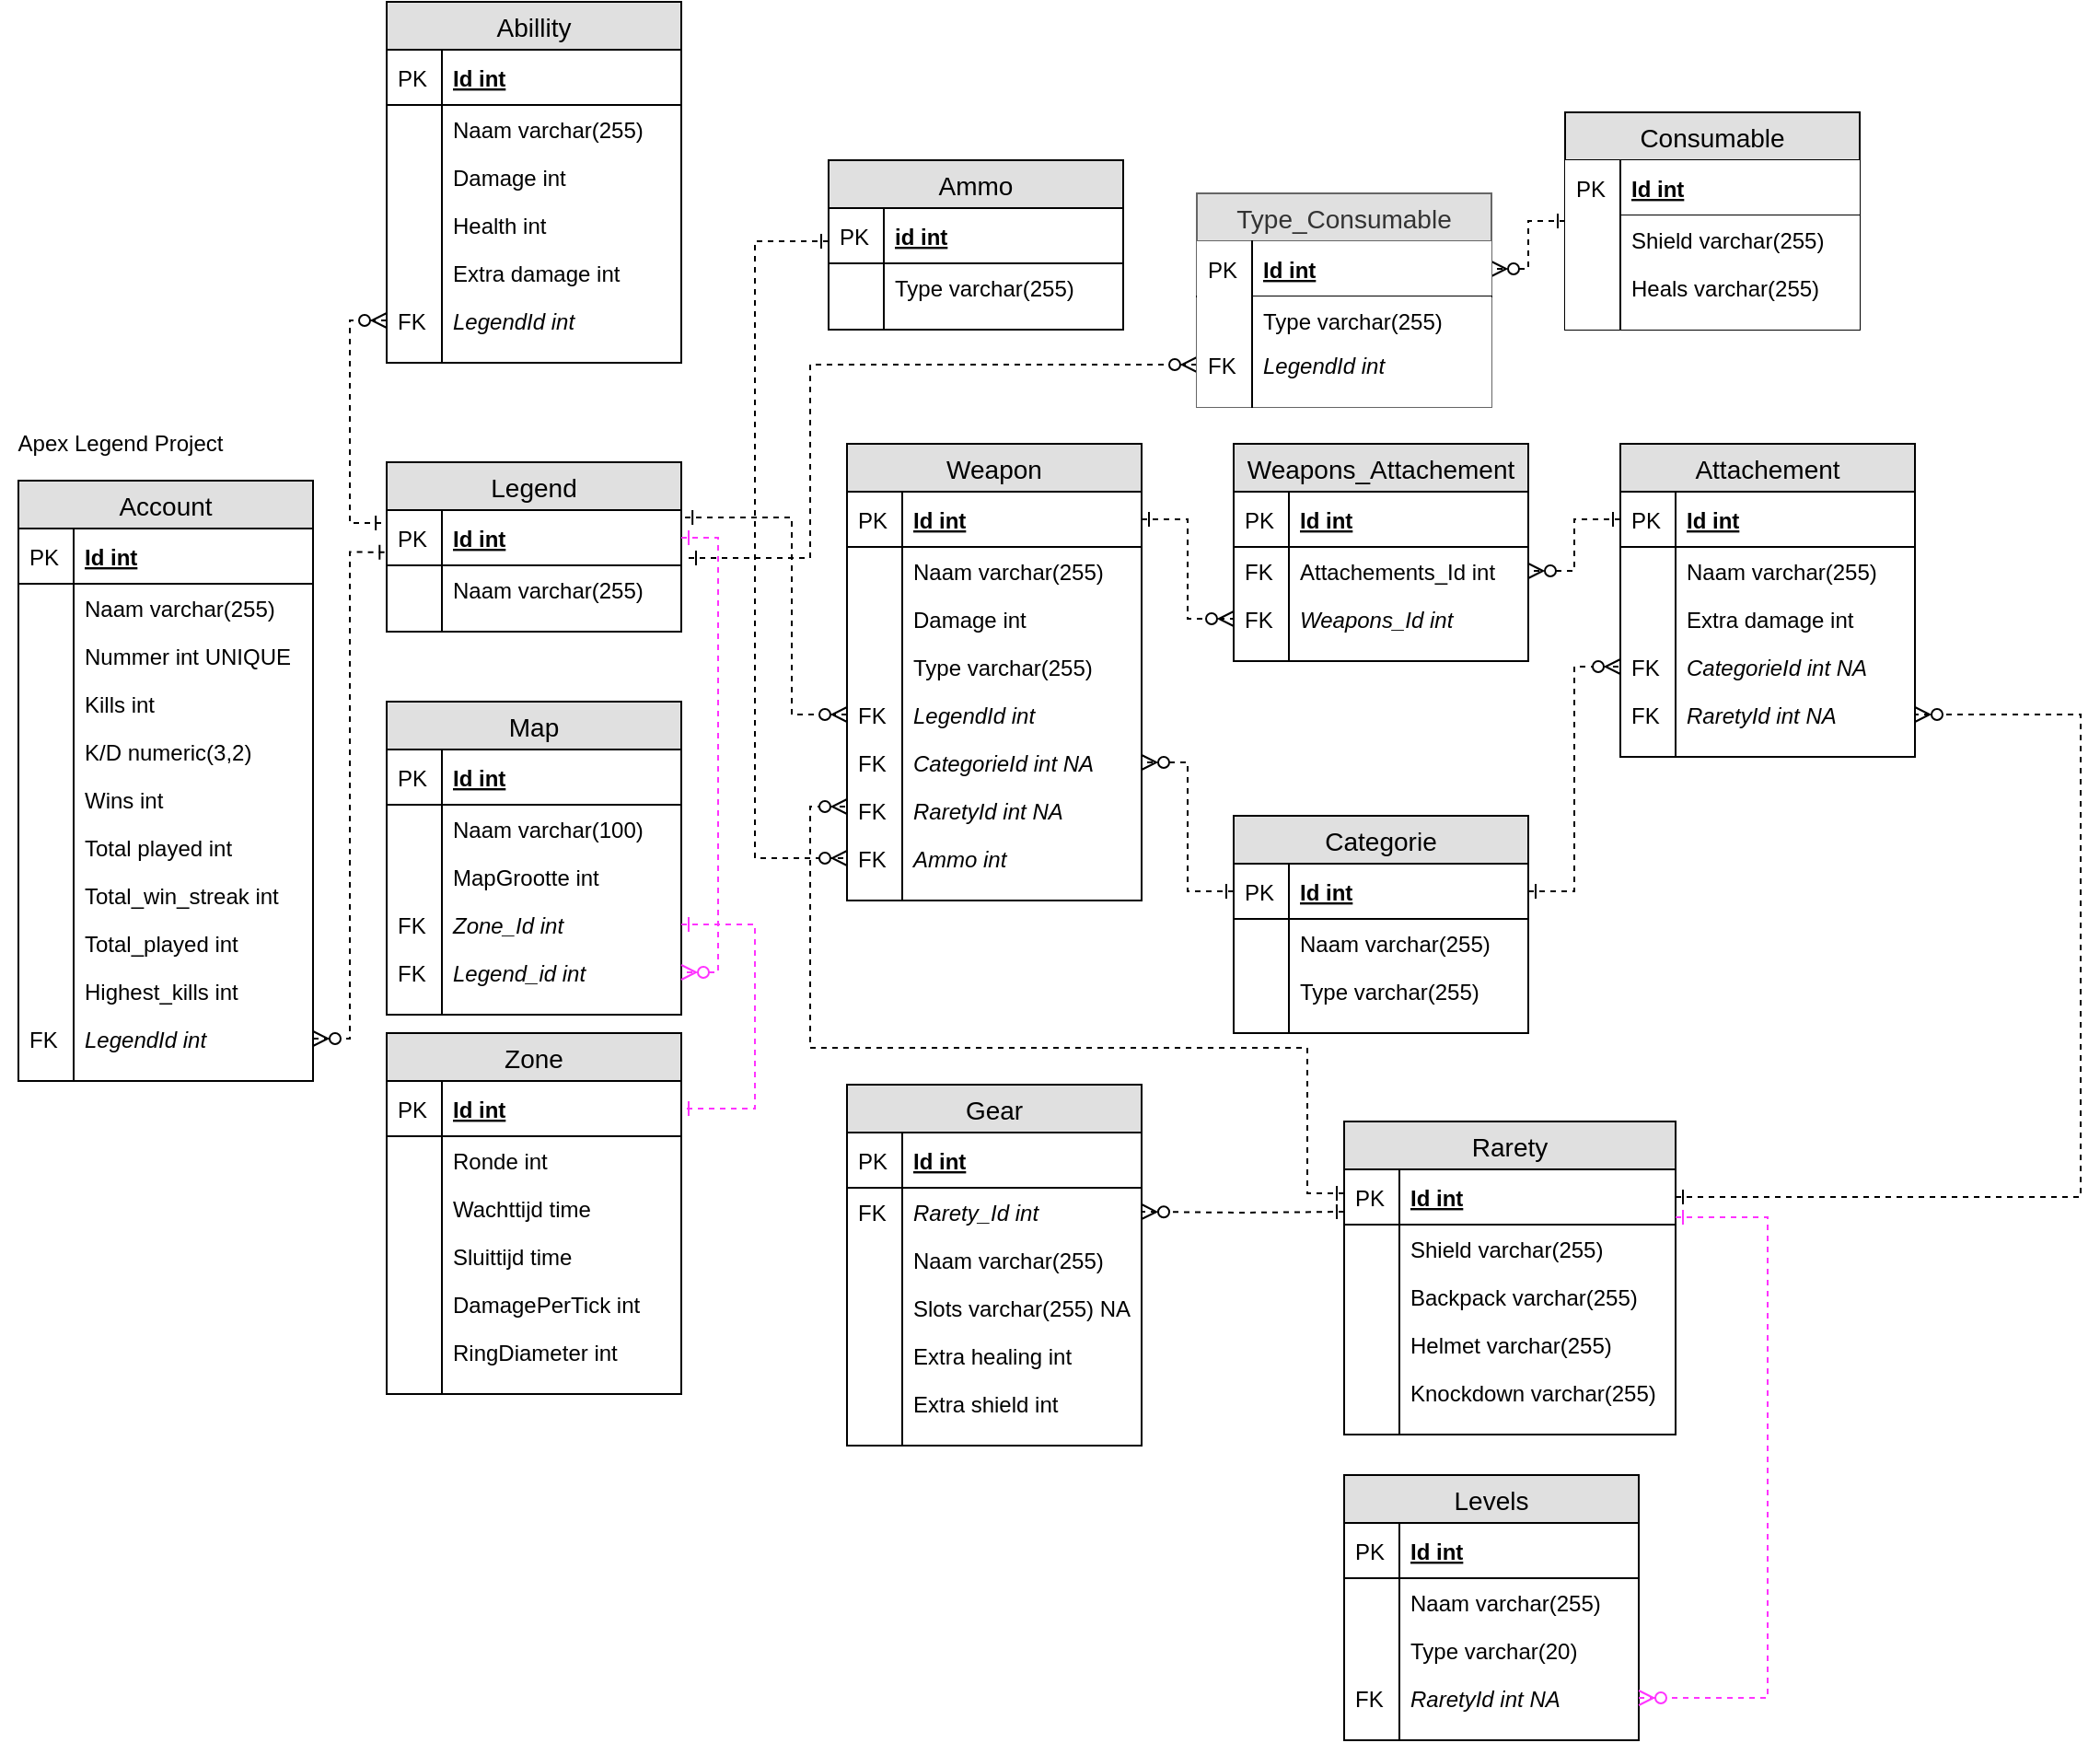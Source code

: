 <mxfile version="12.8.8" type="github">
  <diagram id="6MltNHvPeJX1AUO1l0Ut" name="Page-1">
    <mxGraphModel dx="1422" dy="1172" grid="1" gridSize="10" guides="1" tooltips="1" connect="1" arrows="1" fold="1" page="0" pageScale="1" pageWidth="4681" pageHeight="3300" background="none" math="0" shadow="0">
      <root>
        <mxCell id="0" />
        <mxCell id="1" parent="0" />
        <mxCell id="c4_97mStGb--5_vAVuXq-23" value="Apex Legend Project" style="text;html=1;align=center;verticalAlign=middle;resizable=0;points=[];autosize=1;" parent="1" vertex="1">
          <mxGeometry y="10" width="130" height="20" as="geometry" />
        </mxCell>
        <mxCell id="55jw7Uaf-giDHCPtGI0k-100" value="" style="edgeStyle=orthogonalEdgeStyle;rounded=0;orthogonalLoop=1;jettySize=auto;html=1;exitX=1;exitY=0.5;exitDx=0;exitDy=0;entryX=0.001;entryY=0.761;entryDx=0;entryDy=0;startArrow=ERzeroToMany;startFill=1;endArrow=ERone;endFill=0;dashed=1;entryPerimeter=0;" parent="1" source="55jw7Uaf-giDHCPtGI0k-73" target="55jw7Uaf-giDHCPtGI0k-2" edge="1">
          <mxGeometry relative="1" as="geometry">
            <mxPoint x="250" y="203" as="targetPoint" />
          </mxGeometry>
        </mxCell>
        <mxCell id="c4_97mStGb--5_vAVuXq-24" value="Account" style="swimlane;fontStyle=0;childLayout=stackLayout;horizontal=1;startSize=26;fillColor=#e0e0e0;horizontalStack=0;resizeParent=1;resizeParentMax=0;resizeLast=0;collapsible=1;marginBottom=0;swimlaneFillColor=#ffffff;align=center;fontSize=14;" parent="1" vertex="1">
          <mxGeometry x="10" y="40" width="160" height="326" as="geometry" />
        </mxCell>
        <mxCell id="c4_97mStGb--5_vAVuXq-25" value="Id int " style="shape=partialRectangle;top=0;left=0;right=0;bottom=1;align=left;verticalAlign=middle;fillColor=none;spacingLeft=34;spacingRight=4;overflow=hidden;rotatable=0;points=[[0,0.5],[1,0.5]];portConstraint=eastwest;dropTarget=0;fontStyle=5;fontSize=12;" parent="c4_97mStGb--5_vAVuXq-24" vertex="1">
          <mxGeometry y="26" width="160" height="30" as="geometry" />
        </mxCell>
        <mxCell id="c4_97mStGb--5_vAVuXq-26" value="PK" style="shape=partialRectangle;top=0;left=0;bottom=0;fillColor=none;align=left;verticalAlign=middle;spacingLeft=4;spacingRight=4;overflow=hidden;rotatable=0;points=[];portConstraint=eastwest;part=1;fontSize=12;" parent="c4_97mStGb--5_vAVuXq-25" vertex="1" connectable="0">
          <mxGeometry width="30" height="30" as="geometry" />
        </mxCell>
        <mxCell id="c4_97mStGb--5_vAVuXq-27" value="Naam varchar(255)" style="shape=partialRectangle;top=0;left=0;right=0;bottom=0;align=left;verticalAlign=top;fillColor=none;spacingLeft=34;spacingRight=4;overflow=hidden;rotatable=0;points=[[0,0.5],[1,0.5]];portConstraint=eastwest;dropTarget=0;fontSize=12;" parent="c4_97mStGb--5_vAVuXq-24" vertex="1">
          <mxGeometry y="56" width="160" height="26" as="geometry" />
        </mxCell>
        <mxCell id="c4_97mStGb--5_vAVuXq-28" value="" style="shape=partialRectangle;top=0;left=0;bottom=0;fillColor=none;align=left;verticalAlign=top;spacingLeft=4;spacingRight=4;overflow=hidden;rotatable=0;points=[];portConstraint=eastwest;part=1;fontSize=12;" parent="c4_97mStGb--5_vAVuXq-27" vertex="1" connectable="0">
          <mxGeometry width="30" height="26" as="geometry" />
        </mxCell>
        <mxCell id="c4_97mStGb--5_vAVuXq-29" value="Nummer int UNIQUE" style="shape=partialRectangle;top=0;left=0;right=0;bottom=0;align=left;verticalAlign=top;fillColor=none;spacingLeft=34;spacingRight=4;overflow=hidden;rotatable=0;points=[[0,0.5],[1,0.5]];portConstraint=eastwest;dropTarget=0;fontSize=12;" parent="c4_97mStGb--5_vAVuXq-24" vertex="1">
          <mxGeometry y="82" width="160" height="26" as="geometry" />
        </mxCell>
        <mxCell id="c4_97mStGb--5_vAVuXq-30" value="" style="shape=partialRectangle;top=0;left=0;bottom=0;fillColor=none;align=left;verticalAlign=top;spacingLeft=4;spacingRight=4;overflow=hidden;rotatable=0;points=[];portConstraint=eastwest;part=1;fontSize=12;" parent="c4_97mStGb--5_vAVuXq-29" vertex="1" connectable="0">
          <mxGeometry width="30" height="26" as="geometry" />
        </mxCell>
        <mxCell id="c4_97mStGb--5_vAVuXq-35" value="Kills int" style="shape=partialRectangle;top=0;left=0;right=0;bottom=0;align=left;verticalAlign=top;fillColor=none;spacingLeft=34;spacingRight=4;overflow=hidden;rotatable=0;points=[[0,0.5],[1,0.5]];portConstraint=eastwest;dropTarget=0;fontSize=12;" parent="c4_97mStGb--5_vAVuXq-24" vertex="1">
          <mxGeometry y="108" width="160" height="26" as="geometry" />
        </mxCell>
        <mxCell id="c4_97mStGb--5_vAVuXq-36" value="" style="shape=partialRectangle;top=0;left=0;bottom=0;fillColor=none;align=left;verticalAlign=top;spacingLeft=4;spacingRight=4;overflow=hidden;rotatable=0;points=[];portConstraint=eastwest;part=1;fontSize=12;" parent="c4_97mStGb--5_vAVuXq-35" vertex="1" connectable="0">
          <mxGeometry width="30" height="26" as="geometry" />
        </mxCell>
        <mxCell id="c4_97mStGb--5_vAVuXq-37" value="K/D numeric(3,2)" style="shape=partialRectangle;top=0;left=0;right=0;bottom=0;align=left;verticalAlign=top;fillColor=none;spacingLeft=34;spacingRight=4;overflow=hidden;rotatable=0;points=[[0,0.5],[1,0.5]];portConstraint=eastwest;dropTarget=0;fontSize=12;" parent="c4_97mStGb--5_vAVuXq-24" vertex="1">
          <mxGeometry y="134" width="160" height="26" as="geometry" />
        </mxCell>
        <mxCell id="c4_97mStGb--5_vAVuXq-38" value="" style="shape=partialRectangle;top=0;left=0;bottom=0;fillColor=none;align=left;verticalAlign=top;spacingLeft=4;spacingRight=4;overflow=hidden;rotatable=0;points=[];portConstraint=eastwest;part=1;fontSize=12;" parent="c4_97mStGb--5_vAVuXq-37" vertex="1" connectable="0">
          <mxGeometry width="30" height="26" as="geometry" />
        </mxCell>
        <mxCell id="c4_97mStGb--5_vAVuXq-39" value="Wins int" style="shape=partialRectangle;top=0;left=0;right=0;bottom=0;align=left;verticalAlign=top;fillColor=none;spacingLeft=34;spacingRight=4;overflow=hidden;rotatable=0;points=[[0,0.5],[1,0.5]];portConstraint=eastwest;dropTarget=0;fontSize=12;" parent="c4_97mStGb--5_vAVuXq-24" vertex="1">
          <mxGeometry y="160" width="160" height="26" as="geometry" />
        </mxCell>
        <mxCell id="c4_97mStGb--5_vAVuXq-40" value="" style="shape=partialRectangle;top=0;left=0;bottom=0;fillColor=none;align=left;verticalAlign=top;spacingLeft=4;spacingRight=4;overflow=hidden;rotatable=0;points=[];portConstraint=eastwest;part=1;fontSize=12;" parent="c4_97mStGb--5_vAVuXq-39" vertex="1" connectable="0">
          <mxGeometry width="30" height="26" as="geometry" />
        </mxCell>
        <mxCell id="c4_97mStGb--5_vAVuXq-41" value="Total played int" style="shape=partialRectangle;top=0;left=0;right=0;bottom=0;align=left;verticalAlign=top;fillColor=none;spacingLeft=34;spacingRight=4;overflow=hidden;rotatable=0;points=[[0,0.5],[1,0.5]];portConstraint=eastwest;dropTarget=0;fontSize=12;" parent="c4_97mStGb--5_vAVuXq-24" vertex="1">
          <mxGeometry y="186" width="160" height="26" as="geometry" />
        </mxCell>
        <mxCell id="c4_97mStGb--5_vAVuXq-42" value="" style="shape=partialRectangle;top=0;left=0;bottom=0;fillColor=none;align=left;verticalAlign=top;spacingLeft=4;spacingRight=4;overflow=hidden;rotatable=0;points=[];portConstraint=eastwest;part=1;fontSize=12;" parent="c4_97mStGb--5_vAVuXq-41" vertex="1" connectable="0">
          <mxGeometry width="30" height="26" as="geometry" />
        </mxCell>
        <mxCell id="c4_97mStGb--5_vAVuXq-43" value="Total_win_streak int" style="shape=partialRectangle;top=0;left=0;right=0;bottom=0;align=left;verticalAlign=top;fillColor=none;spacingLeft=34;spacingRight=4;overflow=hidden;rotatable=0;points=[[0,0.5],[1,0.5]];portConstraint=eastwest;dropTarget=0;fontSize=12;" parent="c4_97mStGb--5_vAVuXq-24" vertex="1">
          <mxGeometry y="212" width="160" height="26" as="geometry" />
        </mxCell>
        <mxCell id="c4_97mStGb--5_vAVuXq-44" value="" style="shape=partialRectangle;top=0;left=0;bottom=0;fillColor=none;align=left;verticalAlign=top;spacingLeft=4;spacingRight=4;overflow=hidden;rotatable=0;points=[];portConstraint=eastwest;part=1;fontSize=12;" parent="c4_97mStGb--5_vAVuXq-43" vertex="1" connectable="0">
          <mxGeometry width="30" height="26" as="geometry" />
        </mxCell>
        <mxCell id="c4_97mStGb--5_vAVuXq-45" value="Total_played int" style="shape=partialRectangle;top=0;left=0;right=0;bottom=0;align=left;verticalAlign=top;fillColor=none;spacingLeft=34;spacingRight=4;overflow=hidden;rotatable=0;points=[[0,0.5],[1,0.5]];portConstraint=eastwest;dropTarget=0;fontSize=12;" parent="c4_97mStGb--5_vAVuXq-24" vertex="1">
          <mxGeometry y="238" width="160" height="26" as="geometry" />
        </mxCell>
        <mxCell id="c4_97mStGb--5_vAVuXq-46" value="" style="shape=partialRectangle;top=0;left=0;bottom=0;fillColor=none;align=left;verticalAlign=top;spacingLeft=4;spacingRight=4;overflow=hidden;rotatable=0;points=[];portConstraint=eastwest;part=1;fontSize=12;" parent="c4_97mStGb--5_vAVuXq-45" vertex="1" connectable="0">
          <mxGeometry width="30" height="26" as="geometry" />
        </mxCell>
        <mxCell id="c4_97mStGb--5_vAVuXq-47" value="Highest_kills int" style="shape=partialRectangle;top=0;left=0;right=0;bottom=0;align=left;verticalAlign=top;fillColor=none;spacingLeft=34;spacingRight=4;overflow=hidden;rotatable=0;points=[[0,0.5],[1,0.5]];portConstraint=eastwest;dropTarget=0;fontSize=12;" parent="c4_97mStGb--5_vAVuXq-24" vertex="1">
          <mxGeometry y="264" width="160" height="26" as="geometry" />
        </mxCell>
        <mxCell id="c4_97mStGb--5_vAVuXq-48" value="" style="shape=partialRectangle;top=0;left=0;bottom=0;fillColor=none;align=left;verticalAlign=top;spacingLeft=4;spacingRight=4;overflow=hidden;rotatable=0;points=[];portConstraint=eastwest;part=1;fontSize=12;" parent="c4_97mStGb--5_vAVuXq-47" vertex="1" connectable="0">
          <mxGeometry width="30" height="26" as="geometry" />
        </mxCell>
        <mxCell id="55jw7Uaf-giDHCPtGI0k-73" value="LegendId int" style="shape=partialRectangle;top=0;left=0;right=0;bottom=0;align=left;verticalAlign=top;fillColor=none;spacingLeft=34;spacingRight=4;overflow=hidden;rotatable=0;points=[[0,0.5],[1,0.5]];portConstraint=eastwest;dropTarget=0;fontSize=12;fontStyle=2" parent="c4_97mStGb--5_vAVuXq-24" vertex="1">
          <mxGeometry y="290" width="160" height="26" as="geometry" />
        </mxCell>
        <mxCell id="55jw7Uaf-giDHCPtGI0k-74" value="FK" style="shape=partialRectangle;top=0;left=0;bottom=0;fillColor=none;align=left;verticalAlign=top;spacingLeft=4;spacingRight=4;overflow=hidden;rotatable=0;points=[];portConstraint=eastwest;part=1;fontSize=12;" parent="55jw7Uaf-giDHCPtGI0k-73" vertex="1" connectable="0">
          <mxGeometry width="30" height="26" as="geometry" />
        </mxCell>
        <mxCell id="c4_97mStGb--5_vAVuXq-33" value="" style="shape=partialRectangle;top=0;left=0;right=0;bottom=0;align=left;verticalAlign=top;fillColor=none;spacingLeft=34;spacingRight=4;overflow=hidden;rotatable=0;points=[[0,0.5],[1,0.5]];portConstraint=eastwest;dropTarget=0;fontSize=12;" parent="c4_97mStGb--5_vAVuXq-24" vertex="1">
          <mxGeometry y="316" width="160" height="10" as="geometry" />
        </mxCell>
        <mxCell id="c4_97mStGb--5_vAVuXq-34" value="" style="shape=partialRectangle;top=0;left=0;bottom=0;fillColor=none;align=left;verticalAlign=top;spacingLeft=4;spacingRight=4;overflow=hidden;rotatable=0;points=[];portConstraint=eastwest;part=1;fontSize=12;" parent="c4_97mStGb--5_vAVuXq-33" vertex="1" connectable="0">
          <mxGeometry width="30" height="10" as="geometry" />
        </mxCell>
        <mxCell id="55jw7Uaf-giDHCPtGI0k-102" value="Rarety" style="swimlane;fontStyle=0;childLayout=stackLayout;horizontal=1;startSize=26;fillColor=#e0e0e0;horizontalStack=0;resizeParent=1;resizeParentMax=0;resizeLast=0;collapsible=1;marginBottom=0;swimlaneFillColor=#ffffff;align=center;fontSize=14;" parent="1" vertex="1">
          <mxGeometry x="730" y="388" width="180" height="170" as="geometry" />
        </mxCell>
        <mxCell id="55jw7Uaf-giDHCPtGI0k-103" value="Id int " style="shape=partialRectangle;top=0;left=0;right=0;bottom=1;align=left;verticalAlign=middle;fillColor=none;spacingLeft=34;spacingRight=4;overflow=hidden;rotatable=0;points=[[0,0.5],[1,0.5]];portConstraint=eastwest;dropTarget=0;fontStyle=5;fontSize=12;" parent="55jw7Uaf-giDHCPtGI0k-102" vertex="1">
          <mxGeometry y="26" width="180" height="30" as="geometry" />
        </mxCell>
        <mxCell id="55jw7Uaf-giDHCPtGI0k-104" value="PK" style="shape=partialRectangle;top=0;left=0;bottom=0;fillColor=none;align=left;verticalAlign=middle;spacingLeft=4;spacingRight=4;overflow=hidden;rotatable=0;points=[];portConstraint=eastwest;part=1;fontSize=12;" parent="55jw7Uaf-giDHCPtGI0k-103" vertex="1" connectable="0">
          <mxGeometry width="30" height="30" as="geometry" />
        </mxCell>
        <mxCell id="55jw7Uaf-giDHCPtGI0k-107" value="Shield varchar(255)" style="shape=partialRectangle;top=0;left=0;right=0;bottom=0;align=left;verticalAlign=top;fillColor=none;spacingLeft=34;spacingRight=4;overflow=hidden;rotatable=0;points=[[0,0.5],[1,0.5]];portConstraint=eastwest;dropTarget=0;fontSize=12;" parent="55jw7Uaf-giDHCPtGI0k-102" vertex="1">
          <mxGeometry y="56" width="180" height="26" as="geometry" />
        </mxCell>
        <mxCell id="55jw7Uaf-giDHCPtGI0k-108" value="" style="shape=partialRectangle;top=0;left=0;bottom=0;fillColor=none;align=left;verticalAlign=top;spacingLeft=4;spacingRight=4;overflow=hidden;rotatable=0;points=[];portConstraint=eastwest;part=1;fontSize=12;" parent="55jw7Uaf-giDHCPtGI0k-107" vertex="1" connectable="0">
          <mxGeometry width="30" height="26" as="geometry" />
        </mxCell>
        <mxCell id="55jw7Uaf-giDHCPtGI0k-109" value="Backpack varchar(255)" style="shape=partialRectangle;top=0;left=0;right=0;bottom=0;align=left;verticalAlign=top;fillColor=none;spacingLeft=34;spacingRight=4;overflow=hidden;rotatable=0;points=[[0,0.5],[1,0.5]];portConstraint=eastwest;dropTarget=0;fontSize=12;" parent="55jw7Uaf-giDHCPtGI0k-102" vertex="1">
          <mxGeometry y="82" width="180" height="26" as="geometry" />
        </mxCell>
        <mxCell id="55jw7Uaf-giDHCPtGI0k-110" value="" style="shape=partialRectangle;top=0;left=0;bottom=0;fillColor=none;align=left;verticalAlign=top;spacingLeft=4;spacingRight=4;overflow=hidden;rotatable=0;points=[];portConstraint=eastwest;part=1;fontSize=12;" parent="55jw7Uaf-giDHCPtGI0k-109" vertex="1" connectable="0">
          <mxGeometry width="30" height="26" as="geometry" />
        </mxCell>
        <mxCell id="55jw7Uaf-giDHCPtGI0k-111" value="Helmet varchar(255)" style="shape=partialRectangle;top=0;left=0;right=0;bottom=0;align=left;verticalAlign=top;fillColor=none;spacingLeft=34;spacingRight=4;overflow=hidden;rotatable=0;points=[[0,0.5],[1,0.5]];portConstraint=eastwest;dropTarget=0;fontSize=12;" parent="55jw7Uaf-giDHCPtGI0k-102" vertex="1">
          <mxGeometry y="108" width="180" height="26" as="geometry" />
        </mxCell>
        <mxCell id="55jw7Uaf-giDHCPtGI0k-112" value="" style="shape=partialRectangle;top=0;left=0;bottom=0;fillColor=none;align=left;verticalAlign=top;spacingLeft=4;spacingRight=4;overflow=hidden;rotatable=0;points=[];portConstraint=eastwest;part=1;fontSize=12;" parent="55jw7Uaf-giDHCPtGI0k-111" vertex="1" connectable="0">
          <mxGeometry width="30" height="26" as="geometry" />
        </mxCell>
        <mxCell id="55jw7Uaf-giDHCPtGI0k-113" value="Knockdown varchar(255)" style="shape=partialRectangle;top=0;left=0;right=0;bottom=0;align=left;verticalAlign=top;fillColor=none;spacingLeft=34;spacingRight=4;overflow=hidden;rotatable=0;points=[[0,0.5],[1,0.5]];portConstraint=eastwest;dropTarget=0;fontSize=12;" parent="55jw7Uaf-giDHCPtGI0k-102" vertex="1">
          <mxGeometry y="134" width="180" height="26" as="geometry" />
        </mxCell>
        <mxCell id="55jw7Uaf-giDHCPtGI0k-114" value="" style="shape=partialRectangle;top=0;left=0;bottom=0;fillColor=none;align=left;verticalAlign=top;spacingLeft=4;spacingRight=4;overflow=hidden;rotatable=0;points=[];portConstraint=eastwest;part=1;fontSize=12;" parent="55jw7Uaf-giDHCPtGI0k-113" vertex="1" connectable="0">
          <mxGeometry width="30" height="26" as="geometry" />
        </mxCell>
        <mxCell id="55jw7Uaf-giDHCPtGI0k-125" value="" style="shape=partialRectangle;top=0;left=0;right=0;bottom=0;align=left;verticalAlign=top;fillColor=none;spacingLeft=34;spacingRight=4;overflow=hidden;rotatable=0;points=[[0,0.5],[1,0.5]];portConstraint=eastwest;dropTarget=0;fontSize=12;" parent="55jw7Uaf-giDHCPtGI0k-102" vertex="1">
          <mxGeometry y="160" width="180" height="10" as="geometry" />
        </mxCell>
        <mxCell id="55jw7Uaf-giDHCPtGI0k-126" value="" style="shape=partialRectangle;top=0;left=0;bottom=0;fillColor=none;align=left;verticalAlign=top;spacingLeft=4;spacingRight=4;overflow=hidden;rotatable=0;points=[];portConstraint=eastwest;part=1;fontSize=12;" parent="55jw7Uaf-giDHCPtGI0k-125" vertex="1" connectable="0">
          <mxGeometry width="30" height="10" as="geometry" />
        </mxCell>
        <mxCell id="55jw7Uaf-giDHCPtGI0k-1" value="Legend" style="swimlane;fontStyle=0;childLayout=stackLayout;horizontal=1;startSize=26;fillColor=#e0e0e0;horizontalStack=0;resizeParent=1;resizeParentMax=0;resizeLast=0;collapsible=1;marginBottom=0;swimlaneFillColor=#ffffff;align=center;fontSize=14;" parent="1" vertex="1">
          <mxGeometry x="210" y="30" width="160" height="92" as="geometry" />
        </mxCell>
        <mxCell id="55jw7Uaf-giDHCPtGI0k-2" value="Id int " style="shape=partialRectangle;top=0;left=0;right=0;bottom=1;align=left;verticalAlign=middle;fillColor=none;spacingLeft=34;spacingRight=4;overflow=hidden;rotatable=0;points=[[0,0.5],[1,0.5]];portConstraint=eastwest;dropTarget=0;fontStyle=5;fontSize=12;" parent="55jw7Uaf-giDHCPtGI0k-1" vertex="1">
          <mxGeometry y="26" width="160" height="30" as="geometry" />
        </mxCell>
        <mxCell id="55jw7Uaf-giDHCPtGI0k-3" value="PK" style="shape=partialRectangle;top=0;left=0;bottom=0;fillColor=none;align=left;verticalAlign=middle;spacingLeft=4;spacingRight=4;overflow=hidden;rotatable=0;points=[];portConstraint=eastwest;part=1;fontSize=12;" parent="55jw7Uaf-giDHCPtGI0k-2" vertex="1" connectable="0">
          <mxGeometry width="30" height="30" as="geometry" />
        </mxCell>
        <mxCell id="55jw7Uaf-giDHCPtGI0k-4" value="Naam varchar(255)" style="shape=partialRectangle;top=0;left=0;right=0;bottom=0;align=left;verticalAlign=top;fillColor=none;spacingLeft=34;spacingRight=4;overflow=hidden;rotatable=0;points=[[0,0.5],[1,0.5]];portConstraint=eastwest;dropTarget=0;fontSize=12;" parent="55jw7Uaf-giDHCPtGI0k-1" vertex="1">
          <mxGeometry y="56" width="160" height="26" as="geometry" />
        </mxCell>
        <mxCell id="55jw7Uaf-giDHCPtGI0k-5" value="" style="shape=partialRectangle;top=0;left=0;bottom=0;fillColor=none;align=left;verticalAlign=top;spacingLeft=4;spacingRight=4;overflow=hidden;rotatable=0;points=[];portConstraint=eastwest;part=1;fontSize=12;" parent="55jw7Uaf-giDHCPtGI0k-4" vertex="1" connectable="0">
          <mxGeometry width="30" height="26" as="geometry" />
        </mxCell>
        <mxCell id="55jw7Uaf-giDHCPtGI0k-22" value="" style="shape=partialRectangle;top=0;left=0;right=0;bottom=0;align=left;verticalAlign=top;fillColor=none;spacingLeft=34;spacingRight=4;overflow=hidden;rotatable=0;points=[[0,0.5],[1,0.5]];portConstraint=eastwest;dropTarget=0;fontSize=12;" parent="55jw7Uaf-giDHCPtGI0k-1" vertex="1">
          <mxGeometry y="82" width="160" height="10" as="geometry" />
        </mxCell>
        <mxCell id="55jw7Uaf-giDHCPtGI0k-23" value="" style="shape=partialRectangle;top=0;left=0;bottom=0;fillColor=none;align=left;verticalAlign=top;spacingLeft=4;spacingRight=4;overflow=hidden;rotatable=0;points=[];portConstraint=eastwest;part=1;fontSize=12;" parent="55jw7Uaf-giDHCPtGI0k-22" vertex="1" connectable="0">
          <mxGeometry width="30" height="10" as="geometry" />
        </mxCell>
        <mxCell id="55jw7Uaf-giDHCPtGI0k-155" value="" style="edgeStyle=orthogonalEdgeStyle;rounded=0;orthogonalLoop=1;jettySize=auto;html=1;dashed=1;startArrow=ERzeroToMany;startFill=1;endArrow=ERone;endFill=0;entryX=1.013;entryY=0.133;entryDx=0;entryDy=0;exitX=0;exitY=0.5;exitDx=0;exitDy=0;entryPerimeter=0;" parent="1" source="55jw7Uaf-giDHCPtGI0k-140" target="55jw7Uaf-giDHCPtGI0k-2" edge="1">
          <mxGeometry relative="1" as="geometry">
            <mxPoint x="380" y="115" as="targetPoint" />
            <Array as="points">
              <mxPoint x="430" y="167" />
              <mxPoint x="430" y="60" />
            </Array>
          </mxGeometry>
        </mxCell>
        <mxCell id="55jw7Uaf-giDHCPtGI0k-127" value="Weapon" style="swimlane;fontStyle=0;childLayout=stackLayout;horizontal=1;startSize=26;fillColor=#e0e0e0;horizontalStack=0;resizeParent=1;resizeParentMax=0;resizeLast=0;collapsible=1;marginBottom=0;swimlaneFillColor=#ffffff;align=center;fontSize=14;" parent="1" vertex="1">
          <mxGeometry x="460" y="20" width="160" height="248" as="geometry" />
        </mxCell>
        <mxCell id="55jw7Uaf-giDHCPtGI0k-128" value="Id int " style="shape=partialRectangle;top=0;left=0;right=0;bottom=1;align=left;verticalAlign=middle;fillColor=none;spacingLeft=34;spacingRight=4;overflow=hidden;rotatable=0;points=[[0,0.5],[1,0.5]];portConstraint=eastwest;dropTarget=0;fontStyle=5;fontSize=12;" parent="55jw7Uaf-giDHCPtGI0k-127" vertex="1">
          <mxGeometry y="26" width="160" height="30" as="geometry" />
        </mxCell>
        <mxCell id="55jw7Uaf-giDHCPtGI0k-129" value="PK" style="shape=partialRectangle;top=0;left=0;bottom=0;fillColor=none;align=left;verticalAlign=middle;spacingLeft=4;spacingRight=4;overflow=hidden;rotatable=0;points=[];portConstraint=eastwest;part=1;fontSize=12;" parent="55jw7Uaf-giDHCPtGI0k-128" vertex="1" connectable="0">
          <mxGeometry width="30" height="30" as="geometry" />
        </mxCell>
        <mxCell id="55jw7Uaf-giDHCPtGI0k-130" value="Naam varchar(255)" style="shape=partialRectangle;top=0;left=0;right=0;bottom=0;align=left;verticalAlign=top;fillColor=none;spacingLeft=34;spacingRight=4;overflow=hidden;rotatable=0;points=[[0,0.5],[1,0.5]];portConstraint=eastwest;dropTarget=0;fontSize=12;" parent="55jw7Uaf-giDHCPtGI0k-127" vertex="1">
          <mxGeometry y="56" width="160" height="26" as="geometry" />
        </mxCell>
        <mxCell id="55jw7Uaf-giDHCPtGI0k-131" value="" style="shape=partialRectangle;top=0;left=0;bottom=0;fillColor=none;align=left;verticalAlign=top;spacingLeft=4;spacingRight=4;overflow=hidden;rotatable=0;points=[];portConstraint=eastwest;part=1;fontSize=12;" parent="55jw7Uaf-giDHCPtGI0k-130" vertex="1" connectable="0">
          <mxGeometry width="30" height="26" as="geometry" />
        </mxCell>
        <mxCell id="55jw7Uaf-giDHCPtGI0k-132" value="Damage int " style="shape=partialRectangle;top=0;left=0;right=0;bottom=0;align=left;verticalAlign=top;fillColor=none;spacingLeft=34;spacingRight=4;overflow=hidden;rotatable=0;points=[[0,0.5],[1,0.5]];portConstraint=eastwest;dropTarget=0;fontSize=12;" parent="55jw7Uaf-giDHCPtGI0k-127" vertex="1">
          <mxGeometry y="82" width="160" height="26" as="geometry" />
        </mxCell>
        <mxCell id="55jw7Uaf-giDHCPtGI0k-133" value="" style="shape=partialRectangle;top=0;left=0;bottom=0;fillColor=none;align=left;verticalAlign=top;spacingLeft=4;spacingRight=4;overflow=hidden;rotatable=0;points=[];portConstraint=eastwest;part=1;fontSize=12;" parent="55jw7Uaf-giDHCPtGI0k-132" vertex="1" connectable="0">
          <mxGeometry width="30" height="26" as="geometry" />
        </mxCell>
        <mxCell id="55jw7Uaf-giDHCPtGI0k-134" value="Type varchar(255)" style="shape=partialRectangle;top=0;left=0;right=0;bottom=0;align=left;verticalAlign=top;fillColor=none;spacingLeft=34;spacingRight=4;overflow=hidden;rotatable=0;points=[[0,0.5],[1,0.5]];portConstraint=eastwest;dropTarget=0;fontSize=12;" parent="55jw7Uaf-giDHCPtGI0k-127" vertex="1">
          <mxGeometry y="108" width="160" height="26" as="geometry" />
        </mxCell>
        <mxCell id="55jw7Uaf-giDHCPtGI0k-135" value="" style="shape=partialRectangle;top=0;left=0;bottom=0;fillColor=none;align=left;verticalAlign=top;spacingLeft=4;spacingRight=4;overflow=hidden;rotatable=0;points=[];portConstraint=eastwest;part=1;fontSize=12;" parent="55jw7Uaf-giDHCPtGI0k-134" vertex="1" connectable="0">
          <mxGeometry width="30" height="26" as="geometry" />
        </mxCell>
        <mxCell id="55jw7Uaf-giDHCPtGI0k-140" value="LegendId int" style="shape=partialRectangle;top=0;left=0;right=0;bottom=0;align=left;verticalAlign=top;fillColor=none;spacingLeft=34;spacingRight=4;overflow=hidden;rotatable=0;points=[[0,0.5],[1,0.5]];portConstraint=eastwest;dropTarget=0;fontSize=12;fontStyle=2" parent="55jw7Uaf-giDHCPtGI0k-127" vertex="1">
          <mxGeometry y="134" width="160" height="26" as="geometry" />
        </mxCell>
        <mxCell id="55jw7Uaf-giDHCPtGI0k-141" value="FK" style="shape=partialRectangle;top=0;left=0;bottom=0;fillColor=none;align=left;verticalAlign=top;spacingLeft=4;spacingRight=4;overflow=hidden;rotatable=0;points=[];portConstraint=eastwest;part=1;fontSize=12;" parent="55jw7Uaf-giDHCPtGI0k-140" vertex="1" connectable="0">
          <mxGeometry width="30" height="26" as="geometry" />
        </mxCell>
        <mxCell id="55jw7Uaf-giDHCPtGI0k-193" value="CategorieId int NA" style="shape=partialRectangle;top=0;left=0;right=0;bottom=0;align=left;verticalAlign=top;fillColor=none;spacingLeft=34;spacingRight=4;overflow=hidden;rotatable=0;points=[[0,0.5],[1,0.5]];portConstraint=eastwest;dropTarget=0;fontSize=12;fontStyle=2" parent="55jw7Uaf-giDHCPtGI0k-127" vertex="1">
          <mxGeometry y="160" width="160" height="26" as="geometry" />
        </mxCell>
        <mxCell id="55jw7Uaf-giDHCPtGI0k-194" value="FK" style="shape=partialRectangle;top=0;left=0;bottom=0;fillColor=none;align=left;verticalAlign=top;spacingLeft=4;spacingRight=4;overflow=hidden;rotatable=0;points=[];portConstraint=eastwest;part=1;fontSize=12;" parent="55jw7Uaf-giDHCPtGI0k-193" vertex="1" connectable="0">
          <mxGeometry width="30" height="26" as="geometry" />
        </mxCell>
        <mxCell id="55jw7Uaf-giDHCPtGI0k-195" value="RaretyId int NA" style="shape=partialRectangle;top=0;left=0;right=0;bottom=0;align=left;verticalAlign=top;fillColor=none;spacingLeft=34;spacingRight=4;overflow=hidden;rotatable=0;points=[[0,0.5],[1,0.5]];portConstraint=eastwest;dropTarget=0;fontSize=12;fontStyle=2" parent="55jw7Uaf-giDHCPtGI0k-127" vertex="1">
          <mxGeometry y="186" width="160" height="26" as="geometry" />
        </mxCell>
        <mxCell id="55jw7Uaf-giDHCPtGI0k-196" value="FK" style="shape=partialRectangle;top=0;left=0;bottom=0;fillColor=none;align=left;verticalAlign=top;spacingLeft=4;spacingRight=4;overflow=hidden;rotatable=0;points=[];portConstraint=eastwest;part=1;fontSize=12;" parent="55jw7Uaf-giDHCPtGI0k-195" vertex="1" connectable="0">
          <mxGeometry width="30" height="26" as="geometry" />
        </mxCell>
        <mxCell id="-TS-WTf0V6HC23Xym_2m-50" value="Ammo int " style="shape=partialRectangle;top=0;left=0;right=0;bottom=0;align=left;verticalAlign=top;fillColor=none;spacingLeft=34;spacingRight=4;overflow=hidden;rotatable=0;points=[[0,0.5],[1,0.5]];portConstraint=eastwest;dropTarget=0;fontSize=12;fontStyle=2" parent="55jw7Uaf-giDHCPtGI0k-127" vertex="1">
          <mxGeometry y="212" width="160" height="26" as="geometry" />
        </mxCell>
        <mxCell id="-TS-WTf0V6HC23Xym_2m-51" value="FK" style="shape=partialRectangle;top=0;left=0;bottom=0;fillColor=none;align=left;verticalAlign=top;spacingLeft=4;spacingRight=4;overflow=hidden;rotatable=0;points=[];portConstraint=eastwest;part=1;fontSize=12;" parent="-TS-WTf0V6HC23Xym_2m-50" vertex="1" connectable="0">
          <mxGeometry width="30" height="26" as="geometry" />
        </mxCell>
        <mxCell id="55jw7Uaf-giDHCPtGI0k-136" value="" style="shape=partialRectangle;top=0;left=0;right=0;bottom=0;align=left;verticalAlign=top;fillColor=none;spacingLeft=34;spacingRight=4;overflow=hidden;rotatable=0;points=[[0,0.5],[1,0.5]];portConstraint=eastwest;dropTarget=0;fontSize=12;" parent="55jw7Uaf-giDHCPtGI0k-127" vertex="1">
          <mxGeometry y="238" width="160" height="10" as="geometry" />
        </mxCell>
        <mxCell id="55jw7Uaf-giDHCPtGI0k-137" value="" style="shape=partialRectangle;top=0;left=0;bottom=0;fillColor=none;align=left;verticalAlign=top;spacingLeft=4;spacingRight=4;overflow=hidden;rotatable=0;points=[];portConstraint=eastwest;part=1;fontSize=12;" parent="55jw7Uaf-giDHCPtGI0k-136" vertex="1" connectable="0">
          <mxGeometry width="30" height="10" as="geometry" />
        </mxCell>
        <mxCell id="55jw7Uaf-giDHCPtGI0k-197" value="Attachement" style="swimlane;fontStyle=0;childLayout=stackLayout;horizontal=1;startSize=26;fillColor=#e0e0e0;horizontalStack=0;resizeParent=1;resizeParentMax=0;resizeLast=0;collapsible=1;marginBottom=0;swimlaneFillColor=#ffffff;align=center;fontSize=14;" parent="1" vertex="1">
          <mxGeometry x="880" y="20" width="160" height="170" as="geometry" />
        </mxCell>
        <mxCell id="55jw7Uaf-giDHCPtGI0k-198" value="Id int " style="shape=partialRectangle;top=0;left=0;right=0;bottom=1;align=left;verticalAlign=middle;fillColor=none;spacingLeft=34;spacingRight=4;overflow=hidden;rotatable=0;points=[[0,0.5],[1,0.5]];portConstraint=eastwest;dropTarget=0;fontStyle=5;fontSize=12;" parent="55jw7Uaf-giDHCPtGI0k-197" vertex="1">
          <mxGeometry y="26" width="160" height="30" as="geometry" />
        </mxCell>
        <mxCell id="55jw7Uaf-giDHCPtGI0k-199" value="PK" style="shape=partialRectangle;top=0;left=0;bottom=0;fillColor=none;align=left;verticalAlign=middle;spacingLeft=4;spacingRight=4;overflow=hidden;rotatable=0;points=[];portConstraint=eastwest;part=1;fontSize=12;" parent="55jw7Uaf-giDHCPtGI0k-198" vertex="1" connectable="0">
          <mxGeometry width="30" height="30" as="geometry" />
        </mxCell>
        <mxCell id="55jw7Uaf-giDHCPtGI0k-200" value="Naam varchar(255)" style="shape=partialRectangle;top=0;left=0;right=0;bottom=0;align=left;verticalAlign=top;fillColor=none;spacingLeft=34;spacingRight=4;overflow=hidden;rotatable=0;points=[[0,0.5],[1,0.5]];portConstraint=eastwest;dropTarget=0;fontSize=12;" parent="55jw7Uaf-giDHCPtGI0k-197" vertex="1">
          <mxGeometry y="56" width="160" height="26" as="geometry" />
        </mxCell>
        <mxCell id="55jw7Uaf-giDHCPtGI0k-201" value="" style="shape=partialRectangle;top=0;left=0;bottom=0;fillColor=none;align=left;verticalAlign=top;spacingLeft=4;spacingRight=4;overflow=hidden;rotatable=0;points=[];portConstraint=eastwest;part=1;fontSize=12;" parent="55jw7Uaf-giDHCPtGI0k-200" vertex="1" connectable="0">
          <mxGeometry width="30" height="26" as="geometry" />
        </mxCell>
        <mxCell id="55jw7Uaf-giDHCPtGI0k-202" value="Extra damage int " style="shape=partialRectangle;top=0;left=0;right=0;bottom=0;align=left;verticalAlign=top;fillColor=none;spacingLeft=34;spacingRight=4;overflow=hidden;rotatable=0;points=[[0,0.5],[1,0.5]];portConstraint=eastwest;dropTarget=0;fontSize=12;" parent="55jw7Uaf-giDHCPtGI0k-197" vertex="1">
          <mxGeometry y="82" width="160" height="26" as="geometry" />
        </mxCell>
        <mxCell id="55jw7Uaf-giDHCPtGI0k-203" value="" style="shape=partialRectangle;top=0;left=0;bottom=0;fillColor=none;align=left;verticalAlign=top;spacingLeft=4;spacingRight=4;overflow=hidden;rotatable=0;points=[];portConstraint=eastwest;part=1;fontSize=12;" parent="55jw7Uaf-giDHCPtGI0k-202" vertex="1" connectable="0">
          <mxGeometry width="30" height="26" as="geometry" />
        </mxCell>
        <mxCell id="55jw7Uaf-giDHCPtGI0k-208" value="CategorieId int NA" style="shape=partialRectangle;top=0;left=0;right=0;bottom=0;align=left;verticalAlign=top;fillColor=none;spacingLeft=34;spacingRight=4;overflow=hidden;rotatable=0;points=[[0,0.5],[1,0.5]];portConstraint=eastwest;dropTarget=0;fontSize=12;fontStyle=2" parent="55jw7Uaf-giDHCPtGI0k-197" vertex="1">
          <mxGeometry y="108" width="160" height="26" as="geometry" />
        </mxCell>
        <mxCell id="55jw7Uaf-giDHCPtGI0k-209" value="FK" style="shape=partialRectangle;top=0;left=0;bottom=0;fillColor=none;align=left;verticalAlign=top;spacingLeft=4;spacingRight=4;overflow=hidden;rotatable=0;points=[];portConstraint=eastwest;part=1;fontSize=12;" parent="55jw7Uaf-giDHCPtGI0k-208" vertex="1" connectable="0">
          <mxGeometry width="30" height="26" as="geometry" />
        </mxCell>
        <mxCell id="55jw7Uaf-giDHCPtGI0k-210" value="RaretyId int NA" style="shape=partialRectangle;top=0;left=0;right=0;bottom=0;align=left;verticalAlign=top;fillColor=none;spacingLeft=34;spacingRight=4;overflow=hidden;rotatable=0;points=[[0,0.5],[1,0.5]];portConstraint=eastwest;dropTarget=0;fontSize=12;fontStyle=2" parent="55jw7Uaf-giDHCPtGI0k-197" vertex="1">
          <mxGeometry y="134" width="160" height="26" as="geometry" />
        </mxCell>
        <mxCell id="55jw7Uaf-giDHCPtGI0k-211" value="FK" style="shape=partialRectangle;top=0;left=0;bottom=0;fillColor=none;align=left;verticalAlign=top;spacingLeft=4;spacingRight=4;overflow=hidden;rotatable=0;points=[];portConstraint=eastwest;part=1;fontSize=12;" parent="55jw7Uaf-giDHCPtGI0k-210" vertex="1" connectable="0">
          <mxGeometry width="30" height="26" as="geometry" />
        </mxCell>
        <mxCell id="55jw7Uaf-giDHCPtGI0k-212" value="" style="shape=partialRectangle;top=0;left=0;right=0;bottom=0;align=left;verticalAlign=top;fillColor=none;spacingLeft=34;spacingRight=4;overflow=hidden;rotatable=0;points=[[0,0.5],[1,0.5]];portConstraint=eastwest;dropTarget=0;fontSize=12;" parent="55jw7Uaf-giDHCPtGI0k-197" vertex="1">
          <mxGeometry y="160" width="160" height="10" as="geometry" />
        </mxCell>
        <mxCell id="55jw7Uaf-giDHCPtGI0k-213" value="" style="shape=partialRectangle;top=0;left=0;bottom=0;fillColor=none;align=left;verticalAlign=top;spacingLeft=4;spacingRight=4;overflow=hidden;rotatable=0;points=[];portConstraint=eastwest;part=1;fontSize=12;" parent="55jw7Uaf-giDHCPtGI0k-212" vertex="1" connectable="0">
          <mxGeometry width="30" height="10" as="geometry" />
        </mxCell>
        <mxCell id="55jw7Uaf-giDHCPtGI0k-214" value="Levels" style="swimlane;fontStyle=0;childLayout=stackLayout;horizontal=1;startSize=26;fillColor=#e0e0e0;horizontalStack=0;resizeParent=1;resizeParentMax=0;resizeLast=0;collapsible=1;marginBottom=0;swimlaneFillColor=#ffffff;align=center;fontSize=14;" parent="1" vertex="1">
          <mxGeometry x="730" y="580" width="160" height="144" as="geometry" />
        </mxCell>
        <mxCell id="55jw7Uaf-giDHCPtGI0k-215" value="Id int " style="shape=partialRectangle;top=0;left=0;right=0;bottom=1;align=left;verticalAlign=middle;fillColor=none;spacingLeft=34;spacingRight=4;overflow=hidden;rotatable=0;points=[[0,0.5],[1,0.5]];portConstraint=eastwest;dropTarget=0;fontStyle=5;fontSize=12;" parent="55jw7Uaf-giDHCPtGI0k-214" vertex="1">
          <mxGeometry y="26" width="160" height="30" as="geometry" />
        </mxCell>
        <mxCell id="55jw7Uaf-giDHCPtGI0k-216" value="PK" style="shape=partialRectangle;top=0;left=0;bottom=0;fillColor=none;align=left;verticalAlign=middle;spacingLeft=4;spacingRight=4;overflow=hidden;rotatable=0;points=[];portConstraint=eastwest;part=1;fontSize=12;" parent="55jw7Uaf-giDHCPtGI0k-215" vertex="1" connectable="0">
          <mxGeometry width="30" height="30" as="geometry" />
        </mxCell>
        <mxCell id="55jw7Uaf-giDHCPtGI0k-217" value="Naam varchar(255)" style="shape=partialRectangle;top=0;left=0;right=0;bottom=0;align=left;verticalAlign=top;fillColor=none;spacingLeft=34;spacingRight=4;overflow=hidden;rotatable=0;points=[[0,0.5],[1,0.5]];portConstraint=eastwest;dropTarget=0;fontSize=12;" parent="55jw7Uaf-giDHCPtGI0k-214" vertex="1">
          <mxGeometry y="56" width="160" height="26" as="geometry" />
        </mxCell>
        <mxCell id="55jw7Uaf-giDHCPtGI0k-218" value="" style="shape=partialRectangle;top=0;left=0;bottom=0;fillColor=none;align=left;verticalAlign=top;spacingLeft=4;spacingRight=4;overflow=hidden;rotatable=0;points=[];portConstraint=eastwest;part=1;fontSize=12;" parent="55jw7Uaf-giDHCPtGI0k-217" vertex="1" connectable="0">
          <mxGeometry width="30" height="26" as="geometry" />
        </mxCell>
        <mxCell id="55jw7Uaf-giDHCPtGI0k-277" value="Type varchar(20)" style="shape=partialRectangle;top=0;left=0;right=0;bottom=0;align=left;verticalAlign=top;fillColor=none;spacingLeft=34;spacingRight=4;overflow=hidden;rotatable=0;points=[[0,0.5],[1,0.5]];portConstraint=eastwest;dropTarget=0;fontSize=12;" parent="55jw7Uaf-giDHCPtGI0k-214" vertex="1">
          <mxGeometry y="82" width="160" height="26" as="geometry" />
        </mxCell>
        <mxCell id="55jw7Uaf-giDHCPtGI0k-278" value="" style="shape=partialRectangle;top=0;left=0;bottom=0;fillColor=none;align=left;verticalAlign=top;spacingLeft=4;spacingRight=4;overflow=hidden;rotatable=0;points=[];portConstraint=eastwest;part=1;fontSize=12;" parent="55jw7Uaf-giDHCPtGI0k-277" vertex="1" connectable="0">
          <mxGeometry width="30" height="26" as="geometry" />
        </mxCell>
        <mxCell id="55jw7Uaf-giDHCPtGI0k-223" value="RaretyId int NA" style="shape=partialRectangle;top=0;left=0;right=0;bottom=0;align=left;verticalAlign=top;fillColor=none;spacingLeft=34;spacingRight=4;overflow=hidden;rotatable=0;points=[[0,0.5],[1,0.5]];portConstraint=eastwest;dropTarget=0;fontSize=12;fontStyle=2" parent="55jw7Uaf-giDHCPtGI0k-214" vertex="1">
          <mxGeometry y="108" width="160" height="26" as="geometry" />
        </mxCell>
        <mxCell id="55jw7Uaf-giDHCPtGI0k-224" value="FK" style="shape=partialRectangle;top=0;left=0;bottom=0;fillColor=none;align=left;verticalAlign=top;spacingLeft=4;spacingRight=4;overflow=hidden;rotatable=0;points=[];portConstraint=eastwest;part=1;fontSize=12;" parent="55jw7Uaf-giDHCPtGI0k-223" vertex="1" connectable="0">
          <mxGeometry width="30" height="26" as="geometry" />
        </mxCell>
        <mxCell id="55jw7Uaf-giDHCPtGI0k-225" value="" style="shape=partialRectangle;top=0;left=0;right=0;bottom=0;align=left;verticalAlign=top;fillColor=none;spacingLeft=34;spacingRight=4;overflow=hidden;rotatable=0;points=[[0,0.5],[1,0.5]];portConstraint=eastwest;dropTarget=0;fontSize=12;" parent="55jw7Uaf-giDHCPtGI0k-214" vertex="1">
          <mxGeometry y="134" width="160" height="10" as="geometry" />
        </mxCell>
        <mxCell id="55jw7Uaf-giDHCPtGI0k-226" value="" style="shape=partialRectangle;top=0;left=0;bottom=0;fillColor=none;align=left;verticalAlign=top;spacingLeft=4;spacingRight=4;overflow=hidden;rotatable=0;points=[];portConstraint=eastwest;part=1;fontSize=12;" parent="55jw7Uaf-giDHCPtGI0k-225" vertex="1" connectable="0">
          <mxGeometry width="30" height="10" as="geometry" />
        </mxCell>
        <mxCell id="55jw7Uaf-giDHCPtGI0k-227" value="Gear" style="swimlane;fontStyle=0;childLayout=stackLayout;horizontal=1;startSize=26;fillColor=#e0e0e0;horizontalStack=0;resizeParent=1;resizeParentMax=0;resizeLast=0;collapsible=1;marginBottom=0;swimlaneFillColor=#ffffff;align=center;fontSize=14;" parent="1" vertex="1">
          <mxGeometry x="460" y="368" width="160" height="196" as="geometry" />
        </mxCell>
        <mxCell id="55jw7Uaf-giDHCPtGI0k-228" value="Id int" style="shape=partialRectangle;top=0;left=0;right=0;bottom=1;align=left;verticalAlign=middle;fillColor=none;spacingLeft=34;spacingRight=4;overflow=hidden;rotatable=0;points=[[0,0.5],[1,0.5]];portConstraint=eastwest;dropTarget=0;fontStyle=5;fontSize=12;" parent="55jw7Uaf-giDHCPtGI0k-227" vertex="1">
          <mxGeometry y="26" width="160" height="30" as="geometry" />
        </mxCell>
        <mxCell id="55jw7Uaf-giDHCPtGI0k-229" value="PK" style="shape=partialRectangle;top=0;left=0;bottom=0;fillColor=none;align=left;verticalAlign=middle;spacingLeft=4;spacingRight=4;overflow=hidden;rotatable=0;points=[];portConstraint=eastwest;part=1;fontSize=12;" parent="55jw7Uaf-giDHCPtGI0k-228" vertex="1" connectable="0">
          <mxGeometry width="30" height="30" as="geometry" />
        </mxCell>
        <mxCell id="55jw7Uaf-giDHCPtGI0k-230" value="Rarety_Id int" style="shape=partialRectangle;top=0;left=0;right=0;bottom=0;align=left;verticalAlign=top;fillColor=none;spacingLeft=34;spacingRight=4;overflow=hidden;rotatable=0;points=[[0,0.5],[1,0.5]];portConstraint=eastwest;dropTarget=0;fontSize=12;fontStyle=2" parent="55jw7Uaf-giDHCPtGI0k-227" vertex="1">
          <mxGeometry y="56" width="160" height="26" as="geometry" />
        </mxCell>
        <mxCell id="55jw7Uaf-giDHCPtGI0k-231" value="FK" style="shape=partialRectangle;top=0;left=0;bottom=0;fillColor=none;align=left;verticalAlign=top;spacingLeft=4;spacingRight=4;overflow=hidden;rotatable=0;points=[];portConstraint=eastwest;part=1;fontSize=12;" parent="55jw7Uaf-giDHCPtGI0k-230" vertex="1" connectable="0">
          <mxGeometry width="30" height="26" as="geometry" />
        </mxCell>
        <mxCell id="55jw7Uaf-giDHCPtGI0k-232" value="Naam varchar(255)" style="shape=partialRectangle;top=0;left=0;right=0;bottom=0;align=left;verticalAlign=top;fillColor=none;spacingLeft=34;spacingRight=4;overflow=hidden;rotatable=0;points=[[0,0.5],[1,0.5]];portConstraint=eastwest;dropTarget=0;fontSize=12;" parent="55jw7Uaf-giDHCPtGI0k-227" vertex="1">
          <mxGeometry y="82" width="160" height="26" as="geometry" />
        </mxCell>
        <mxCell id="55jw7Uaf-giDHCPtGI0k-233" value="" style="shape=partialRectangle;top=0;left=0;bottom=0;fillColor=none;align=left;verticalAlign=top;spacingLeft=4;spacingRight=4;overflow=hidden;rotatable=0;points=[];portConstraint=eastwest;part=1;fontSize=12;" parent="55jw7Uaf-giDHCPtGI0k-232" vertex="1" connectable="0">
          <mxGeometry width="30" height="26" as="geometry" />
        </mxCell>
        <mxCell id="55jw7Uaf-giDHCPtGI0k-234" value="Slots varchar(255) NA" style="shape=partialRectangle;top=0;left=0;right=0;bottom=0;align=left;verticalAlign=top;fillColor=none;spacingLeft=34;spacingRight=4;overflow=hidden;rotatable=0;points=[[0,0.5],[1,0.5]];portConstraint=eastwest;dropTarget=0;fontSize=12;" parent="55jw7Uaf-giDHCPtGI0k-227" vertex="1">
          <mxGeometry y="108" width="160" height="26" as="geometry" />
        </mxCell>
        <mxCell id="55jw7Uaf-giDHCPtGI0k-235" value="" style="shape=partialRectangle;top=0;left=0;bottom=0;fillColor=none;align=left;verticalAlign=top;spacingLeft=4;spacingRight=4;overflow=hidden;rotatable=0;points=[];portConstraint=eastwest;part=1;fontSize=12;" parent="55jw7Uaf-giDHCPtGI0k-234" vertex="1" connectable="0">
          <mxGeometry width="30" height="26" as="geometry" />
        </mxCell>
        <mxCell id="55jw7Uaf-giDHCPtGI0k-273" value="Extra healing int" style="shape=partialRectangle;top=0;left=0;right=0;bottom=0;align=left;verticalAlign=top;fillColor=none;spacingLeft=34;spacingRight=4;overflow=hidden;rotatable=0;points=[[0,0.5],[1,0.5]];portConstraint=eastwest;dropTarget=0;fontSize=12;" parent="55jw7Uaf-giDHCPtGI0k-227" vertex="1">
          <mxGeometry y="134" width="160" height="26" as="geometry" />
        </mxCell>
        <mxCell id="55jw7Uaf-giDHCPtGI0k-274" value="" style="shape=partialRectangle;top=0;left=0;bottom=0;fillColor=none;align=left;verticalAlign=top;spacingLeft=4;spacingRight=4;overflow=hidden;rotatable=0;points=[];portConstraint=eastwest;part=1;fontSize=12;" parent="55jw7Uaf-giDHCPtGI0k-273" vertex="1" connectable="0">
          <mxGeometry width="30" height="26" as="geometry" />
        </mxCell>
        <mxCell id="55jw7Uaf-giDHCPtGI0k-275" value="Extra shield int" style="shape=partialRectangle;top=0;left=0;right=0;bottom=0;align=left;verticalAlign=top;fillColor=none;spacingLeft=34;spacingRight=4;overflow=hidden;rotatable=0;points=[[0,0.5],[1,0.5]];portConstraint=eastwest;dropTarget=0;fontSize=12;" parent="55jw7Uaf-giDHCPtGI0k-227" vertex="1">
          <mxGeometry y="160" width="160" height="26" as="geometry" />
        </mxCell>
        <mxCell id="55jw7Uaf-giDHCPtGI0k-276" value="" style="shape=partialRectangle;top=0;left=0;bottom=0;fillColor=none;align=left;verticalAlign=top;spacingLeft=4;spacingRight=4;overflow=hidden;rotatable=0;points=[];portConstraint=eastwest;part=1;fontSize=12;" parent="55jw7Uaf-giDHCPtGI0k-275" vertex="1" connectable="0">
          <mxGeometry width="30" height="26" as="geometry" />
        </mxCell>
        <mxCell id="55jw7Uaf-giDHCPtGI0k-236" value="" style="shape=partialRectangle;top=0;left=0;right=0;bottom=0;align=left;verticalAlign=top;fillColor=none;spacingLeft=34;spacingRight=4;overflow=hidden;rotatable=0;points=[[0,0.5],[1,0.5]];portConstraint=eastwest;dropTarget=0;fontSize=12;" parent="55jw7Uaf-giDHCPtGI0k-227" vertex="1">
          <mxGeometry y="186" width="160" height="10" as="geometry" />
        </mxCell>
        <mxCell id="55jw7Uaf-giDHCPtGI0k-237" value="" style="shape=partialRectangle;top=0;left=0;bottom=0;fillColor=none;align=left;verticalAlign=top;spacingLeft=4;spacingRight=4;overflow=hidden;rotatable=0;points=[];portConstraint=eastwest;part=1;fontSize=12;" parent="55jw7Uaf-giDHCPtGI0k-236" vertex="1" connectable="0">
          <mxGeometry width="30" height="10" as="geometry" />
        </mxCell>
        <mxCell id="55jw7Uaf-giDHCPtGI0k-238" value="Weapons_Attachement" style="swimlane;fontStyle=0;childLayout=stackLayout;horizontal=1;startSize=26;fillColor=#e0e0e0;horizontalStack=0;resizeParent=1;resizeParentMax=0;resizeLast=0;collapsible=1;marginBottom=0;swimlaneFillColor=#ffffff;align=center;fontSize=14;" parent="1" vertex="1">
          <mxGeometry x="670" y="20" width="160" height="118" as="geometry" />
        </mxCell>
        <mxCell id="55jw7Uaf-giDHCPtGI0k-239" value="Id int" style="shape=partialRectangle;top=0;left=0;right=0;bottom=1;align=left;verticalAlign=middle;fillColor=none;spacingLeft=34;spacingRight=4;overflow=hidden;rotatable=0;points=[[0,0.5],[1,0.5]];portConstraint=eastwest;dropTarget=0;fontStyle=5;fontSize=12;" parent="55jw7Uaf-giDHCPtGI0k-238" vertex="1">
          <mxGeometry y="26" width="160" height="30" as="geometry" />
        </mxCell>
        <mxCell id="55jw7Uaf-giDHCPtGI0k-240" value="PK" style="shape=partialRectangle;top=0;left=0;bottom=0;fillColor=none;align=left;verticalAlign=middle;spacingLeft=4;spacingRight=4;overflow=hidden;rotatable=0;points=[];portConstraint=eastwest;part=1;fontSize=12;" parent="55jw7Uaf-giDHCPtGI0k-239" vertex="1" connectable="0">
          <mxGeometry width="30" height="30" as="geometry" />
        </mxCell>
        <mxCell id="55jw7Uaf-giDHCPtGI0k-241" value="Attachements_Id int" style="shape=partialRectangle;top=0;left=0;right=0;bottom=0;align=left;verticalAlign=top;fillColor=none;spacingLeft=34;spacingRight=4;overflow=hidden;rotatable=0;points=[[0,0.5],[1,0.5]];portConstraint=eastwest;dropTarget=0;fontSize=12;fontStyle=0" parent="55jw7Uaf-giDHCPtGI0k-238" vertex="1">
          <mxGeometry y="56" width="160" height="26" as="geometry" />
        </mxCell>
        <mxCell id="55jw7Uaf-giDHCPtGI0k-242" value="FK" style="shape=partialRectangle;top=0;left=0;bottom=0;fillColor=none;align=left;verticalAlign=top;spacingLeft=4;spacingRight=4;overflow=hidden;rotatable=0;points=[];portConstraint=eastwest;part=1;fontSize=12;" parent="55jw7Uaf-giDHCPtGI0k-241" vertex="1" connectable="0">
          <mxGeometry width="30" height="26" as="geometry" />
        </mxCell>
        <mxCell id="55jw7Uaf-giDHCPtGI0k-243" value="Weapons_Id int" style="shape=partialRectangle;top=0;left=0;right=0;bottom=0;align=left;verticalAlign=top;fillColor=none;spacingLeft=34;spacingRight=4;overflow=hidden;rotatable=0;points=[[0,0.5],[1,0.5]];portConstraint=eastwest;dropTarget=0;fontSize=12;fontStyle=2" parent="55jw7Uaf-giDHCPtGI0k-238" vertex="1">
          <mxGeometry y="82" width="160" height="26" as="geometry" />
        </mxCell>
        <mxCell id="55jw7Uaf-giDHCPtGI0k-244" value="FK" style="shape=partialRectangle;top=0;left=0;bottom=0;fillColor=none;align=left;verticalAlign=top;spacingLeft=4;spacingRight=4;overflow=hidden;rotatable=0;points=[];portConstraint=eastwest;part=1;fontSize=12;" parent="55jw7Uaf-giDHCPtGI0k-243" vertex="1" connectable="0">
          <mxGeometry width="30" height="26" as="geometry" />
        </mxCell>
        <mxCell id="55jw7Uaf-giDHCPtGI0k-247" value="" style="shape=partialRectangle;top=0;left=0;right=0;bottom=0;align=left;verticalAlign=top;fillColor=none;spacingLeft=34;spacingRight=4;overflow=hidden;rotatable=0;points=[[0,0.5],[1,0.5]];portConstraint=eastwest;dropTarget=0;fontSize=12;" parent="55jw7Uaf-giDHCPtGI0k-238" vertex="1">
          <mxGeometry y="108" width="160" height="10" as="geometry" />
        </mxCell>
        <mxCell id="55jw7Uaf-giDHCPtGI0k-248" value="" style="shape=partialRectangle;top=0;left=0;bottom=0;fillColor=none;align=left;verticalAlign=top;spacingLeft=4;spacingRight=4;overflow=hidden;rotatable=0;points=[];portConstraint=eastwest;part=1;fontSize=12;" parent="55jw7Uaf-giDHCPtGI0k-247" vertex="1" connectable="0">
          <mxGeometry width="30" height="10" as="geometry" />
        </mxCell>
        <mxCell id="55jw7Uaf-giDHCPtGI0k-249" value="Categorie" style="swimlane;fontStyle=0;childLayout=stackLayout;horizontal=1;startSize=26;fillColor=#e0e0e0;horizontalStack=0;resizeParent=1;resizeParentMax=0;resizeLast=0;collapsible=1;marginBottom=0;swimlaneFillColor=#ffffff;align=center;fontSize=14;" parent="1" vertex="1">
          <mxGeometry x="670" y="222" width="160" height="118" as="geometry" />
        </mxCell>
        <mxCell id="55jw7Uaf-giDHCPtGI0k-250" value="Id int" style="shape=partialRectangle;top=0;left=0;right=0;bottom=1;align=left;verticalAlign=middle;fillColor=none;spacingLeft=34;spacingRight=4;overflow=hidden;rotatable=0;points=[[0,0.5],[1,0.5]];portConstraint=eastwest;dropTarget=0;fontStyle=5;fontSize=12;" parent="55jw7Uaf-giDHCPtGI0k-249" vertex="1">
          <mxGeometry y="26" width="160" height="30" as="geometry" />
        </mxCell>
        <mxCell id="55jw7Uaf-giDHCPtGI0k-251" value="PK" style="shape=partialRectangle;top=0;left=0;bottom=0;fillColor=none;align=left;verticalAlign=middle;spacingLeft=4;spacingRight=4;overflow=hidden;rotatable=0;points=[];portConstraint=eastwest;part=1;fontSize=12;" parent="55jw7Uaf-giDHCPtGI0k-250" vertex="1" connectable="0">
          <mxGeometry width="30" height="30" as="geometry" />
        </mxCell>
        <mxCell id="55jw7Uaf-giDHCPtGI0k-252" value="Naam varchar(255)" style="shape=partialRectangle;top=0;left=0;right=0;bottom=0;align=left;verticalAlign=top;fillColor=none;spacingLeft=34;spacingRight=4;overflow=hidden;rotatable=0;points=[[0,0.5],[1,0.5]];portConstraint=eastwest;dropTarget=0;fontSize=12;" parent="55jw7Uaf-giDHCPtGI0k-249" vertex="1">
          <mxGeometry y="56" width="160" height="26" as="geometry" />
        </mxCell>
        <mxCell id="55jw7Uaf-giDHCPtGI0k-253" value="" style="shape=partialRectangle;top=0;left=0;bottom=0;fillColor=none;align=left;verticalAlign=top;spacingLeft=4;spacingRight=4;overflow=hidden;rotatable=0;points=[];portConstraint=eastwest;part=1;fontSize=12;" parent="55jw7Uaf-giDHCPtGI0k-252" vertex="1" connectable="0">
          <mxGeometry width="30" height="26" as="geometry" />
        </mxCell>
        <mxCell id="55jw7Uaf-giDHCPtGI0k-254" value="Type varchar(255)" style="shape=partialRectangle;top=0;left=0;right=0;bottom=0;align=left;verticalAlign=top;fillColor=none;spacingLeft=34;spacingRight=4;overflow=hidden;rotatable=0;points=[[0,0.5],[1,0.5]];portConstraint=eastwest;dropTarget=0;fontSize=12;" parent="55jw7Uaf-giDHCPtGI0k-249" vertex="1">
          <mxGeometry y="82" width="160" height="26" as="geometry" />
        </mxCell>
        <mxCell id="55jw7Uaf-giDHCPtGI0k-255" value="" style="shape=partialRectangle;top=0;left=0;bottom=0;fillColor=none;align=left;verticalAlign=top;spacingLeft=4;spacingRight=4;overflow=hidden;rotatable=0;points=[];portConstraint=eastwest;part=1;fontSize=12;" parent="55jw7Uaf-giDHCPtGI0k-254" vertex="1" connectable="0">
          <mxGeometry width="30" height="26" as="geometry" />
        </mxCell>
        <mxCell id="55jw7Uaf-giDHCPtGI0k-258" value="" style="shape=partialRectangle;top=0;left=0;right=0;bottom=0;align=left;verticalAlign=top;fillColor=none;spacingLeft=34;spacingRight=4;overflow=hidden;rotatable=0;points=[[0,0.5],[1,0.5]];portConstraint=eastwest;dropTarget=0;fontSize=12;" parent="55jw7Uaf-giDHCPtGI0k-249" vertex="1">
          <mxGeometry y="108" width="160" height="10" as="geometry" />
        </mxCell>
        <mxCell id="55jw7Uaf-giDHCPtGI0k-259" value="" style="shape=partialRectangle;top=0;left=0;bottom=0;fillColor=none;align=left;verticalAlign=top;spacingLeft=4;spacingRight=4;overflow=hidden;rotatable=0;points=[];portConstraint=eastwest;part=1;fontSize=12;" parent="55jw7Uaf-giDHCPtGI0k-258" vertex="1" connectable="0">
          <mxGeometry width="30" height="10" as="geometry" />
        </mxCell>
        <mxCell id="55jw7Uaf-giDHCPtGI0k-261" style="edgeStyle=orthogonalEdgeStyle;rounded=0;orthogonalLoop=1;jettySize=auto;html=1;dashed=1;startArrow=ERone;startFill=0;endArrow=ERzeroToMany;endFill=1;" parent="1" source="55jw7Uaf-giDHCPtGI0k-250" target="55jw7Uaf-giDHCPtGI0k-193" edge="1">
          <mxGeometry relative="1" as="geometry" />
        </mxCell>
        <mxCell id="55jw7Uaf-giDHCPtGI0k-264" style="edgeStyle=orthogonalEdgeStyle;rounded=0;orthogonalLoop=1;jettySize=auto;html=1;dashed=1;startArrow=ERone;startFill=0;endArrow=ERzeroToMany;endFill=1;" parent="1" source="55jw7Uaf-giDHCPtGI0k-128" target="55jw7Uaf-giDHCPtGI0k-243" edge="1">
          <mxGeometry relative="1" as="geometry" />
        </mxCell>
        <mxCell id="55jw7Uaf-giDHCPtGI0k-266" style="edgeStyle=orthogonalEdgeStyle;rounded=0;orthogonalLoop=1;jettySize=auto;html=1;dashed=1;startArrow=ERone;startFill=0;endArrow=ERzeroToMany;endFill=1;" parent="1" source="55jw7Uaf-giDHCPtGI0k-198" target="55jw7Uaf-giDHCPtGI0k-241" edge="1">
          <mxGeometry relative="1" as="geometry" />
        </mxCell>
        <mxCell id="55jw7Uaf-giDHCPtGI0k-268" style="edgeStyle=orthogonalEdgeStyle;rounded=0;orthogonalLoop=1;jettySize=auto;html=1;dashed=1;startArrow=ERone;startFill=0;endArrow=ERzeroToMany;endFill=1;" parent="1" source="55jw7Uaf-giDHCPtGI0k-250" target="55jw7Uaf-giDHCPtGI0k-208" edge="1">
          <mxGeometry relative="1" as="geometry" />
        </mxCell>
        <mxCell id="55jw7Uaf-giDHCPtGI0k-271" style="edgeStyle=orthogonalEdgeStyle;rounded=0;orthogonalLoop=1;jettySize=auto;html=1;dashed=1;startArrow=ERone;startFill=0;endArrow=ERzeroToMany;endFill=1;entryX=1;entryY=0.5;entryDx=0;entryDy=0;" parent="1" target="55jw7Uaf-giDHCPtGI0k-230" edge="1">
          <mxGeometry relative="1" as="geometry">
            <mxPoint x="730" y="437" as="sourcePoint" />
            <mxPoint x="620" y="437" as="targetPoint" />
          </mxGeometry>
        </mxCell>
        <mxCell id="55jw7Uaf-giDHCPtGI0k-272" style="edgeStyle=orthogonalEdgeStyle;rounded=0;orthogonalLoop=1;jettySize=auto;html=1;entryX=1;entryY=0.5;entryDx=0;entryDy=0;dashed=1;startArrow=ERone;startFill=0;endArrow=ERzeroToMany;endFill=1;" parent="1" source="55jw7Uaf-giDHCPtGI0k-103" target="55jw7Uaf-giDHCPtGI0k-210" edge="1">
          <mxGeometry relative="1" as="geometry">
            <Array as="points">
              <mxPoint x="1130" y="429" />
              <mxPoint x="1130" y="167" />
            </Array>
          </mxGeometry>
        </mxCell>
        <mxCell id="55jw7Uaf-giDHCPtGI0k-291" style="edgeStyle=orthogonalEdgeStyle;rounded=0;orthogonalLoop=1;jettySize=auto;html=1;entryX=0;entryY=0.5;entryDx=0;entryDy=0;dashed=1;startArrow=ERone;startFill=0;endArrow=ERzeroToMany;endFill=1;" parent="1" edge="1">
          <mxGeometry relative="1" as="geometry">
            <mxPoint x="730" y="427" as="sourcePoint" />
            <mxPoint x="460" y="217" as="targetPoint" />
            <Array as="points">
              <mxPoint x="710" y="427" />
              <mxPoint x="710" y="348" />
              <mxPoint x="440" y="348" />
              <mxPoint x="440" y="217" />
            </Array>
          </mxGeometry>
        </mxCell>
        <mxCell id="55jw7Uaf-giDHCPtGI0k-293" style="edgeStyle=orthogonalEdgeStyle;rounded=0;orthogonalLoop=1;jettySize=auto;html=1;entryX=1;entryY=0.5;entryDx=0;entryDy=0;dashed=1;startArrow=ERone;startFill=0;endArrow=ERzeroToMany;endFill=1;strokeColor=#FF33FF;" parent="1" source="55jw7Uaf-giDHCPtGI0k-103" target="55jw7Uaf-giDHCPtGI0k-223" edge="1">
          <mxGeometry relative="1" as="geometry">
            <Array as="points">
              <mxPoint x="960" y="440" />
              <mxPoint x="960" y="701" />
            </Array>
          </mxGeometry>
        </mxCell>
        <mxCell id="55jw7Uaf-giDHCPtGI0k-294" value="Zone" style="swimlane;fontStyle=0;childLayout=stackLayout;horizontal=1;startSize=26;fillColor=#e0e0e0;horizontalStack=0;resizeParent=1;resizeParentMax=0;resizeLast=0;collapsible=1;marginBottom=0;swimlaneFillColor=#ffffff;align=center;fontSize=14;" parent="1" vertex="1">
          <mxGeometry x="210" y="340" width="160" height="196" as="geometry" />
        </mxCell>
        <mxCell id="55jw7Uaf-giDHCPtGI0k-295" value="Id int" style="shape=partialRectangle;top=0;left=0;right=0;bottom=1;align=left;verticalAlign=middle;fillColor=none;spacingLeft=34;spacingRight=4;overflow=hidden;rotatable=0;points=[[0,0.5],[1,0.5]];portConstraint=eastwest;dropTarget=0;fontStyle=5;fontSize=12;" parent="55jw7Uaf-giDHCPtGI0k-294" vertex="1">
          <mxGeometry y="26" width="160" height="30" as="geometry" />
        </mxCell>
        <mxCell id="55jw7Uaf-giDHCPtGI0k-296" value="PK" style="shape=partialRectangle;top=0;left=0;bottom=0;fillColor=none;align=left;verticalAlign=middle;spacingLeft=4;spacingRight=4;overflow=hidden;rotatable=0;points=[];portConstraint=eastwest;part=1;fontSize=12;" parent="55jw7Uaf-giDHCPtGI0k-295" vertex="1" connectable="0">
          <mxGeometry width="30" height="30" as="geometry" />
        </mxCell>
        <mxCell id="55jw7Uaf-giDHCPtGI0k-297" value="Ronde int" style="shape=partialRectangle;top=0;left=0;right=0;bottom=0;align=left;verticalAlign=top;fillColor=none;spacingLeft=34;spacingRight=4;overflow=hidden;rotatable=0;points=[[0,0.5],[1,0.5]];portConstraint=eastwest;dropTarget=0;fontSize=12;" parent="55jw7Uaf-giDHCPtGI0k-294" vertex="1">
          <mxGeometry y="56" width="160" height="26" as="geometry" />
        </mxCell>
        <mxCell id="55jw7Uaf-giDHCPtGI0k-298" value="" style="shape=partialRectangle;top=0;left=0;bottom=0;fillColor=none;align=left;verticalAlign=top;spacingLeft=4;spacingRight=4;overflow=hidden;rotatable=0;points=[];portConstraint=eastwest;part=1;fontSize=12;" parent="55jw7Uaf-giDHCPtGI0k-297" vertex="1" connectable="0">
          <mxGeometry width="30" height="26" as="geometry" />
        </mxCell>
        <mxCell id="55jw7Uaf-giDHCPtGI0k-299" value="Wachttijd time " style="shape=partialRectangle;top=0;left=0;right=0;bottom=0;align=left;verticalAlign=top;fillColor=none;spacingLeft=34;spacingRight=4;overflow=hidden;rotatable=0;points=[[0,0.5],[1,0.5]];portConstraint=eastwest;dropTarget=0;fontSize=12;" parent="55jw7Uaf-giDHCPtGI0k-294" vertex="1">
          <mxGeometry y="82" width="160" height="26" as="geometry" />
        </mxCell>
        <mxCell id="55jw7Uaf-giDHCPtGI0k-300" value="" style="shape=partialRectangle;top=0;left=0;bottom=0;fillColor=none;align=left;verticalAlign=top;spacingLeft=4;spacingRight=4;overflow=hidden;rotatable=0;points=[];portConstraint=eastwest;part=1;fontSize=12;" parent="55jw7Uaf-giDHCPtGI0k-299" vertex="1" connectable="0">
          <mxGeometry width="30" height="26" as="geometry" />
        </mxCell>
        <mxCell id="55jw7Uaf-giDHCPtGI0k-301" value="Sluittijd time" style="shape=partialRectangle;top=0;left=0;right=0;bottom=0;align=left;verticalAlign=top;fillColor=none;spacingLeft=34;spacingRight=4;overflow=hidden;rotatable=0;points=[[0,0.5],[1,0.5]];portConstraint=eastwest;dropTarget=0;fontSize=12;" parent="55jw7Uaf-giDHCPtGI0k-294" vertex="1">
          <mxGeometry y="108" width="160" height="26" as="geometry" />
        </mxCell>
        <mxCell id="55jw7Uaf-giDHCPtGI0k-302" value="" style="shape=partialRectangle;top=0;left=0;bottom=0;fillColor=none;align=left;verticalAlign=top;spacingLeft=4;spacingRight=4;overflow=hidden;rotatable=0;points=[];portConstraint=eastwest;part=1;fontSize=12;" parent="55jw7Uaf-giDHCPtGI0k-301" vertex="1" connectable="0">
          <mxGeometry width="30" height="26" as="geometry" />
        </mxCell>
        <mxCell id="55jw7Uaf-giDHCPtGI0k-307" value="DamagePerTick int" style="shape=partialRectangle;top=0;left=0;right=0;bottom=0;align=left;verticalAlign=top;fillColor=none;spacingLeft=34;spacingRight=4;overflow=hidden;rotatable=0;points=[[0,0.5],[1,0.5]];portConstraint=eastwest;dropTarget=0;fontSize=12;" parent="55jw7Uaf-giDHCPtGI0k-294" vertex="1">
          <mxGeometry y="134" width="160" height="26" as="geometry" />
        </mxCell>
        <mxCell id="55jw7Uaf-giDHCPtGI0k-308" value="" style="shape=partialRectangle;top=0;left=0;bottom=0;fillColor=none;align=left;verticalAlign=top;spacingLeft=4;spacingRight=4;overflow=hidden;rotatable=0;points=[];portConstraint=eastwest;part=1;fontSize=12;" parent="55jw7Uaf-giDHCPtGI0k-307" vertex="1" connectable="0">
          <mxGeometry width="30" height="26" as="geometry" />
        </mxCell>
        <mxCell id="55jw7Uaf-giDHCPtGI0k-305" value="RingDiameter int" style="shape=partialRectangle;top=0;left=0;right=0;bottom=0;align=left;verticalAlign=top;fillColor=none;spacingLeft=34;spacingRight=4;overflow=hidden;rotatable=0;points=[[0,0.5],[1,0.5]];portConstraint=eastwest;dropTarget=0;fontSize=12;" parent="55jw7Uaf-giDHCPtGI0k-294" vertex="1">
          <mxGeometry y="160" width="160" height="26" as="geometry" />
        </mxCell>
        <mxCell id="55jw7Uaf-giDHCPtGI0k-306" value="" style="shape=partialRectangle;top=0;left=0;bottom=0;fillColor=none;align=left;verticalAlign=top;spacingLeft=4;spacingRight=4;overflow=hidden;rotatable=0;points=[];portConstraint=eastwest;part=1;fontSize=12;" parent="55jw7Uaf-giDHCPtGI0k-305" vertex="1" connectable="0">
          <mxGeometry width="30" height="26" as="geometry" />
        </mxCell>
        <mxCell id="55jw7Uaf-giDHCPtGI0k-303" value="" style="shape=partialRectangle;top=0;left=0;right=0;bottom=0;align=left;verticalAlign=top;fillColor=none;spacingLeft=34;spacingRight=4;overflow=hidden;rotatable=0;points=[[0,0.5],[1,0.5]];portConstraint=eastwest;dropTarget=0;fontSize=12;" parent="55jw7Uaf-giDHCPtGI0k-294" vertex="1">
          <mxGeometry y="186" width="160" height="10" as="geometry" />
        </mxCell>
        <mxCell id="55jw7Uaf-giDHCPtGI0k-304" value="" style="shape=partialRectangle;top=0;left=0;bottom=0;fillColor=none;align=left;verticalAlign=top;spacingLeft=4;spacingRight=4;overflow=hidden;rotatable=0;points=[];portConstraint=eastwest;part=1;fontSize=12;" parent="55jw7Uaf-giDHCPtGI0k-303" vertex="1" connectable="0">
          <mxGeometry width="30" height="10" as="geometry" />
        </mxCell>
        <mxCell id="55jw7Uaf-giDHCPtGI0k-319" value="Map" style="swimlane;fontStyle=0;childLayout=stackLayout;horizontal=1;startSize=26;fillColor=#e0e0e0;horizontalStack=0;resizeParent=1;resizeParentMax=0;resizeLast=0;collapsible=1;marginBottom=0;swimlaneFillColor=#ffffff;align=center;fontSize=14;" parent="1" vertex="1">
          <mxGeometry x="210" y="160" width="160" height="170" as="geometry" />
        </mxCell>
        <mxCell id="55jw7Uaf-giDHCPtGI0k-320" value="Id int" style="shape=partialRectangle;top=0;left=0;right=0;bottom=1;align=left;verticalAlign=middle;fillColor=none;spacingLeft=34;spacingRight=4;overflow=hidden;rotatable=0;points=[[0,0.5],[1,0.5]];portConstraint=eastwest;dropTarget=0;fontStyle=5;fontSize=12;" parent="55jw7Uaf-giDHCPtGI0k-319" vertex="1">
          <mxGeometry y="26" width="160" height="30" as="geometry" />
        </mxCell>
        <mxCell id="55jw7Uaf-giDHCPtGI0k-321" value="PK" style="shape=partialRectangle;top=0;left=0;bottom=0;fillColor=none;align=left;verticalAlign=middle;spacingLeft=4;spacingRight=4;overflow=hidden;rotatable=0;points=[];portConstraint=eastwest;part=1;fontSize=12;" parent="55jw7Uaf-giDHCPtGI0k-320" vertex="1" connectable="0">
          <mxGeometry width="30" height="30" as="geometry" />
        </mxCell>
        <mxCell id="55jw7Uaf-giDHCPtGI0k-322" value="Naam varchar(100)" style="shape=partialRectangle;top=0;left=0;right=0;bottom=0;align=left;verticalAlign=top;fillColor=none;spacingLeft=34;spacingRight=4;overflow=hidden;rotatable=0;points=[[0,0.5],[1,0.5]];portConstraint=eastwest;dropTarget=0;fontSize=12;" parent="55jw7Uaf-giDHCPtGI0k-319" vertex="1">
          <mxGeometry y="56" width="160" height="26" as="geometry" />
        </mxCell>
        <mxCell id="55jw7Uaf-giDHCPtGI0k-323" value="" style="shape=partialRectangle;top=0;left=0;bottom=0;fillColor=none;align=left;verticalAlign=top;spacingLeft=4;spacingRight=4;overflow=hidden;rotatable=0;points=[];portConstraint=eastwest;part=1;fontSize=12;" parent="55jw7Uaf-giDHCPtGI0k-322" vertex="1" connectable="0">
          <mxGeometry width="30" height="26" as="geometry" />
        </mxCell>
        <mxCell id="55jw7Uaf-giDHCPtGI0k-324" value="MapGrootte int" style="shape=partialRectangle;top=0;left=0;right=0;bottom=0;align=left;verticalAlign=top;fillColor=none;spacingLeft=34;spacingRight=4;overflow=hidden;rotatable=0;points=[[0,0.5],[1,0.5]];portConstraint=eastwest;dropTarget=0;fontSize=12;" parent="55jw7Uaf-giDHCPtGI0k-319" vertex="1">
          <mxGeometry y="82" width="160" height="26" as="geometry" />
        </mxCell>
        <mxCell id="55jw7Uaf-giDHCPtGI0k-325" value="" style="shape=partialRectangle;top=0;left=0;bottom=0;fillColor=none;align=left;verticalAlign=top;spacingLeft=4;spacingRight=4;overflow=hidden;rotatable=0;points=[];portConstraint=eastwest;part=1;fontSize=12;" parent="55jw7Uaf-giDHCPtGI0k-324" vertex="1" connectable="0">
          <mxGeometry width="30" height="26" as="geometry" />
        </mxCell>
        <mxCell id="55jw7Uaf-giDHCPtGI0k-326" value="Zone_Id int" style="shape=partialRectangle;top=0;left=0;right=0;bottom=0;align=left;verticalAlign=top;fillColor=none;spacingLeft=34;spacingRight=4;overflow=hidden;rotatable=0;points=[[0,0.5],[1,0.5]];portConstraint=eastwest;dropTarget=0;fontSize=12;fontStyle=2" parent="55jw7Uaf-giDHCPtGI0k-319" vertex="1">
          <mxGeometry y="108" width="160" height="26" as="geometry" />
        </mxCell>
        <mxCell id="55jw7Uaf-giDHCPtGI0k-327" value="FK" style="shape=partialRectangle;top=0;left=0;bottom=0;fillColor=none;align=left;verticalAlign=top;spacingLeft=4;spacingRight=4;overflow=hidden;rotatable=0;points=[];portConstraint=eastwest;part=1;fontSize=12;" parent="55jw7Uaf-giDHCPtGI0k-326" vertex="1" connectable="0">
          <mxGeometry width="30" height="26" as="geometry" />
        </mxCell>
        <mxCell id="55jw7Uaf-giDHCPtGI0k-331" value="Legend_id int" style="shape=partialRectangle;top=0;left=0;right=0;bottom=0;align=left;verticalAlign=top;fillColor=none;spacingLeft=34;spacingRight=4;overflow=hidden;rotatable=0;points=[[0,0.5],[1,0.5]];portConstraint=eastwest;dropTarget=0;fontSize=12;fontStyle=2" parent="55jw7Uaf-giDHCPtGI0k-319" vertex="1">
          <mxGeometry y="134" width="160" height="26" as="geometry" />
        </mxCell>
        <mxCell id="55jw7Uaf-giDHCPtGI0k-332" value="FK" style="shape=partialRectangle;top=0;left=0;bottom=0;fillColor=none;align=left;verticalAlign=top;spacingLeft=4;spacingRight=4;overflow=hidden;rotatable=0;points=[];portConstraint=eastwest;part=1;fontSize=12;" parent="55jw7Uaf-giDHCPtGI0k-331" vertex="1" connectable="0">
          <mxGeometry width="30" height="26" as="geometry" />
        </mxCell>
        <mxCell id="55jw7Uaf-giDHCPtGI0k-328" value="" style="shape=partialRectangle;top=0;left=0;right=0;bottom=0;align=left;verticalAlign=top;fillColor=none;spacingLeft=34;spacingRight=4;overflow=hidden;rotatable=0;points=[[0,0.5],[1,0.5]];portConstraint=eastwest;dropTarget=0;fontSize=12;" parent="55jw7Uaf-giDHCPtGI0k-319" vertex="1">
          <mxGeometry y="160" width="160" height="10" as="geometry" />
        </mxCell>
        <mxCell id="55jw7Uaf-giDHCPtGI0k-329" value="" style="shape=partialRectangle;top=0;left=0;bottom=0;fillColor=none;align=left;verticalAlign=top;spacingLeft=4;spacingRight=4;overflow=hidden;rotatable=0;points=[];portConstraint=eastwest;part=1;fontSize=12;" parent="55jw7Uaf-giDHCPtGI0k-328" vertex="1" connectable="0">
          <mxGeometry width="30" height="10" as="geometry" />
        </mxCell>
        <mxCell id="55jw7Uaf-giDHCPtGI0k-352" style="edgeStyle=orthogonalEdgeStyle;rounded=0;orthogonalLoop=1;jettySize=auto;html=1;exitX=1;exitY=0.5;exitDx=0;exitDy=0;dashed=1;startArrow=ERone;startFill=0;endArrow=ERzeroToMany;endFill=1;strokeColor=#FF33FF;" parent="1" source="55jw7Uaf-giDHCPtGI0k-2" target="55jw7Uaf-giDHCPtGI0k-331" edge="1">
          <mxGeometry relative="1" as="geometry" />
        </mxCell>
        <mxCell id="55jw7Uaf-giDHCPtGI0k-381" style="edgeStyle=orthogonalEdgeStyle;rounded=0;orthogonalLoop=1;jettySize=auto;html=1;entryX=1;entryY=0.5;entryDx=0;entryDy=0;dashed=1;startArrow=ERone;startFill=0;endArrow=ERone;endFill=0;strokeColor=#FF33FF;" parent="1" source="55jw7Uaf-giDHCPtGI0k-326" target="55jw7Uaf-giDHCPtGI0k-295" edge="1">
          <mxGeometry relative="1" as="geometry">
            <Array as="points">
              <mxPoint x="410" y="281" />
              <mxPoint x="410" y="381" />
            </Array>
          </mxGeometry>
        </mxCell>
        <mxCell id="-TS-WTf0V6HC23Xym_2m-19" value="" style="edgeStyle=orthogonalEdgeStyle;rounded=0;orthogonalLoop=1;jettySize=auto;html=1;entryX=-0.012;entryY=0.233;entryDx=0;entryDy=0;exitX=0;exitY=0.5;exitDx=0;exitDy=0;dashed=1;startArrow=ERzeroToMany;startFill=1;endArrow=ERone;endFill=0;entryPerimeter=0;" parent="1" source="-TS-WTf0V6HC23Xym_2m-1" target="55jw7Uaf-giDHCPtGI0k-2" edge="1">
          <mxGeometry relative="1" as="geometry">
            <mxPoint x="130" y="-122" as="targetPoint" />
            <Array as="points">
              <mxPoint x="190" y="-47" />
              <mxPoint x="190" y="63" />
            </Array>
          </mxGeometry>
        </mxCell>
        <mxCell id="55jw7Uaf-giDHCPtGI0k-354" value="Abillity" style="swimlane;fontStyle=0;childLayout=stackLayout;horizontal=1;startSize=26;fillColor=#e0e0e0;horizontalStack=0;resizeParent=1;resizeParentMax=0;resizeLast=0;collapsible=1;marginBottom=0;swimlaneFillColor=#ffffff;align=center;fontSize=14;" parent="1" vertex="1">
          <mxGeometry x="210" y="-220" width="160" height="196" as="geometry" />
        </mxCell>
        <mxCell id="55jw7Uaf-giDHCPtGI0k-355" value="Id int " style="shape=partialRectangle;top=0;left=0;right=0;bottom=1;align=left;verticalAlign=middle;fillColor=none;spacingLeft=34;spacingRight=4;overflow=hidden;rotatable=0;points=[[0,0.5],[1,0.5]];portConstraint=eastwest;dropTarget=0;fontStyle=5;fontSize=12;" parent="55jw7Uaf-giDHCPtGI0k-354" vertex="1">
          <mxGeometry y="26" width="160" height="30" as="geometry" />
        </mxCell>
        <mxCell id="55jw7Uaf-giDHCPtGI0k-356" value="PK" style="shape=partialRectangle;top=0;left=0;bottom=0;fillColor=none;align=left;verticalAlign=middle;spacingLeft=4;spacingRight=4;overflow=hidden;rotatable=0;points=[];portConstraint=eastwest;part=1;fontSize=12;" parent="55jw7Uaf-giDHCPtGI0k-355" vertex="1" connectable="0">
          <mxGeometry width="30" height="30" as="geometry" />
        </mxCell>
        <mxCell id="55jw7Uaf-giDHCPtGI0k-357" value="Naam varchar(255)" style="shape=partialRectangle;top=0;left=0;right=0;bottom=0;align=left;verticalAlign=top;fillColor=none;spacingLeft=34;spacingRight=4;overflow=hidden;rotatable=0;points=[[0,0.5],[1,0.5]];portConstraint=eastwest;dropTarget=0;fontSize=12;" parent="55jw7Uaf-giDHCPtGI0k-354" vertex="1">
          <mxGeometry y="56" width="160" height="26" as="geometry" />
        </mxCell>
        <mxCell id="55jw7Uaf-giDHCPtGI0k-358" value="" style="shape=partialRectangle;top=0;left=0;bottom=0;fillColor=none;align=left;verticalAlign=top;spacingLeft=4;spacingRight=4;overflow=hidden;rotatable=0;points=[];portConstraint=eastwest;part=1;fontSize=12;" parent="55jw7Uaf-giDHCPtGI0k-357" vertex="1" connectable="0">
          <mxGeometry width="30" height="26" as="geometry" />
        </mxCell>
        <mxCell id="55jw7Uaf-giDHCPtGI0k-359" value="Damage int " style="shape=partialRectangle;top=0;left=0;right=0;bottom=0;align=left;verticalAlign=top;fillColor=none;spacingLeft=34;spacingRight=4;overflow=hidden;rotatable=0;points=[[0,0.5],[1,0.5]];portConstraint=eastwest;dropTarget=0;fontSize=12;" parent="55jw7Uaf-giDHCPtGI0k-354" vertex="1">
          <mxGeometry y="82" width="160" height="26" as="geometry" />
        </mxCell>
        <mxCell id="55jw7Uaf-giDHCPtGI0k-360" value="" style="shape=partialRectangle;top=0;left=0;bottom=0;fillColor=none;align=left;verticalAlign=top;spacingLeft=4;spacingRight=4;overflow=hidden;rotatable=0;points=[];portConstraint=eastwest;part=1;fontSize=12;" parent="55jw7Uaf-giDHCPtGI0k-359" vertex="1" connectable="0">
          <mxGeometry width="30" height="26" as="geometry" />
        </mxCell>
        <mxCell id="55jw7Uaf-giDHCPtGI0k-361" value="Health int" style="shape=partialRectangle;top=0;left=0;right=0;bottom=0;align=left;verticalAlign=top;fillColor=none;spacingLeft=34;spacingRight=4;overflow=hidden;rotatable=0;points=[[0,0.5],[1,0.5]];portConstraint=eastwest;dropTarget=0;fontSize=12;" parent="55jw7Uaf-giDHCPtGI0k-354" vertex="1">
          <mxGeometry y="108" width="160" height="26" as="geometry" />
        </mxCell>
        <mxCell id="55jw7Uaf-giDHCPtGI0k-362" value="" style="shape=partialRectangle;top=0;left=0;bottom=0;fillColor=none;align=left;verticalAlign=top;spacingLeft=4;spacingRight=4;overflow=hidden;rotatable=0;points=[];portConstraint=eastwest;part=1;fontSize=12;" parent="55jw7Uaf-giDHCPtGI0k-361" vertex="1" connectable="0">
          <mxGeometry width="30" height="26" as="geometry" />
        </mxCell>
        <mxCell id="55jw7Uaf-giDHCPtGI0k-376" value="Extra damage int" style="shape=partialRectangle;top=0;left=0;right=0;bottom=0;align=left;verticalAlign=top;fillColor=none;spacingLeft=34;spacingRight=4;overflow=hidden;rotatable=0;points=[[0,0.5],[1,0.5]];portConstraint=eastwest;dropTarget=0;fontSize=12;" parent="55jw7Uaf-giDHCPtGI0k-354" vertex="1">
          <mxGeometry y="134" width="160" height="26" as="geometry" />
        </mxCell>
        <mxCell id="55jw7Uaf-giDHCPtGI0k-377" value="" style="shape=partialRectangle;top=0;left=0;bottom=0;fillColor=none;align=left;verticalAlign=top;spacingLeft=4;spacingRight=4;overflow=hidden;rotatable=0;points=[];portConstraint=eastwest;part=1;fontSize=12;" parent="55jw7Uaf-giDHCPtGI0k-376" vertex="1" connectable="0">
          <mxGeometry width="30" height="26" as="geometry" />
        </mxCell>
        <mxCell id="-TS-WTf0V6HC23Xym_2m-1" value="LegendId int" style="shape=partialRectangle;top=0;left=0;right=0;bottom=0;align=left;verticalAlign=top;fillColor=none;spacingLeft=34;spacingRight=4;overflow=hidden;rotatable=0;points=[[0,0.5],[1,0.5]];portConstraint=eastwest;dropTarget=0;fontSize=12;fontStyle=2" parent="55jw7Uaf-giDHCPtGI0k-354" vertex="1">
          <mxGeometry y="160" width="160" height="26" as="geometry" />
        </mxCell>
        <mxCell id="-TS-WTf0V6HC23Xym_2m-2" value="FK" style="shape=partialRectangle;top=0;left=0;bottom=0;fillColor=none;align=left;verticalAlign=top;spacingLeft=4;spacingRight=4;overflow=hidden;rotatable=0;points=[];portConstraint=eastwest;part=1;fontSize=12;" parent="-TS-WTf0V6HC23Xym_2m-1" vertex="1" connectable="0">
          <mxGeometry width="30" height="26" as="geometry" />
        </mxCell>
        <mxCell id="55jw7Uaf-giDHCPtGI0k-363" value="" style="shape=partialRectangle;top=0;left=0;right=0;bottom=0;align=left;verticalAlign=top;fillColor=none;spacingLeft=34;spacingRight=4;overflow=hidden;rotatable=0;points=[[0,0.5],[1,0.5]];portConstraint=eastwest;dropTarget=0;fontSize=12;" parent="55jw7Uaf-giDHCPtGI0k-354" vertex="1">
          <mxGeometry y="186" width="160" height="10" as="geometry" />
        </mxCell>
        <mxCell id="55jw7Uaf-giDHCPtGI0k-364" value="" style="shape=partialRectangle;top=0;left=0;bottom=0;fillColor=none;align=left;verticalAlign=top;spacingLeft=4;spacingRight=4;overflow=hidden;rotatable=0;points=[];portConstraint=eastwest;part=1;fontSize=12;" parent="55jw7Uaf-giDHCPtGI0k-363" vertex="1" connectable="0">
          <mxGeometry width="30" height="10" as="geometry" />
        </mxCell>
        <mxCell id="-TS-WTf0V6HC23Xym_2m-71" value="" style="edgeStyle=orthogonalEdgeStyle;rounded=0;orthogonalLoop=1;jettySize=auto;html=1;dashed=1;startArrow=ERone;startFill=0;endArrow=ERzeroToMany;endFill=1;entryX=1;entryY=0.5;entryDx=0;entryDy=0;" parent="1" source="55jw7Uaf-giDHCPtGI0k-279" target="-TS-WTf0V6HC23Xym_2m-63" edge="1">
          <mxGeometry relative="1" as="geometry" />
        </mxCell>
        <mxCell id="55jw7Uaf-giDHCPtGI0k-279" value="Consumable" style="swimlane;fontStyle=0;childLayout=stackLayout;horizontal=1;startSize=26;horizontalStack=0;resizeParent=1;resizeParentMax=0;resizeLast=0;collapsible=1;marginBottom=0;swimlaneFillColor=#ffffff;align=center;fontSize=14;fillColor=#E0E0E0;" parent="1" vertex="1">
          <mxGeometry x="850" y="-160" width="160" height="118" as="geometry" />
        </mxCell>
        <mxCell id="55jw7Uaf-giDHCPtGI0k-280" value="Id int" style="shape=partialRectangle;top=0;left=0;right=0;bottom=1;align=left;verticalAlign=middle;spacingLeft=34;spacingRight=4;overflow=hidden;rotatable=0;points=[[0,0.5],[1,0.5]];portConstraint=eastwest;dropTarget=0;fontStyle=5;fontSize=12;" parent="55jw7Uaf-giDHCPtGI0k-279" vertex="1">
          <mxGeometry y="26" width="160" height="30" as="geometry" />
        </mxCell>
        <mxCell id="55jw7Uaf-giDHCPtGI0k-281" value="PK" style="shape=partialRectangle;top=0;left=0;bottom=0;align=left;verticalAlign=middle;spacingLeft=4;spacingRight=4;overflow=hidden;rotatable=0;points=[];portConstraint=eastwest;part=1;fontSize=12;" parent="55jw7Uaf-giDHCPtGI0k-280" vertex="1" connectable="0">
          <mxGeometry width="30" height="30" as="geometry" />
        </mxCell>
        <mxCell id="55jw7Uaf-giDHCPtGI0k-282" value="Shield varchar(255)" style="shape=partialRectangle;top=0;left=0;right=0;bottom=0;align=left;verticalAlign=top;spacingLeft=34;spacingRight=4;overflow=hidden;rotatable=0;points=[[0,0.5],[1,0.5]];portConstraint=eastwest;dropTarget=0;fontSize=12;" parent="55jw7Uaf-giDHCPtGI0k-279" vertex="1">
          <mxGeometry y="56" width="160" height="26" as="geometry" />
        </mxCell>
        <mxCell id="55jw7Uaf-giDHCPtGI0k-283" value="" style="shape=partialRectangle;top=0;left=0;bottom=0;align=left;verticalAlign=top;spacingLeft=4;spacingRight=4;overflow=hidden;rotatable=0;points=[];portConstraint=eastwest;part=1;fontSize=12;" parent="55jw7Uaf-giDHCPtGI0k-282" vertex="1" connectable="0">
          <mxGeometry width="30" height="26" as="geometry" />
        </mxCell>
        <mxCell id="55jw7Uaf-giDHCPtGI0k-284" value="Heals varchar(255)" style="shape=partialRectangle;top=0;left=0;right=0;bottom=0;align=left;verticalAlign=top;spacingLeft=34;spacingRight=4;overflow=hidden;rotatable=0;points=[[0,0.5],[1,0.5]];portConstraint=eastwest;dropTarget=0;fontSize=12;" parent="55jw7Uaf-giDHCPtGI0k-279" vertex="1">
          <mxGeometry y="82" width="160" height="26" as="geometry" />
        </mxCell>
        <mxCell id="55jw7Uaf-giDHCPtGI0k-285" value="" style="shape=partialRectangle;top=0;left=0;bottom=0;align=left;verticalAlign=top;spacingLeft=4;spacingRight=4;overflow=hidden;rotatable=0;points=[];portConstraint=eastwest;part=1;fontSize=12;" parent="55jw7Uaf-giDHCPtGI0k-284" vertex="1" connectable="0">
          <mxGeometry width="30" height="26" as="geometry" />
        </mxCell>
        <mxCell id="55jw7Uaf-giDHCPtGI0k-288" value="" style="shape=partialRectangle;top=0;left=0;right=0;bottom=0;align=left;verticalAlign=top;spacingLeft=34;spacingRight=4;overflow=hidden;rotatable=0;points=[[0,0.5],[1,0.5]];portConstraint=eastwest;dropTarget=0;fontSize=12;" parent="55jw7Uaf-giDHCPtGI0k-279" vertex="1">
          <mxGeometry y="108" width="160" height="10" as="geometry" />
        </mxCell>
        <mxCell id="55jw7Uaf-giDHCPtGI0k-289" value="" style="shape=partialRectangle;top=0;left=0;bottom=0;align=left;verticalAlign=top;spacingLeft=4;spacingRight=4;overflow=hidden;rotatable=0;points=[];portConstraint=eastwest;part=1;fontSize=12;" parent="55jw7Uaf-giDHCPtGI0k-288" vertex="1" connectable="0">
          <mxGeometry width="30" height="10" as="geometry" />
        </mxCell>
        <mxCell id="-TS-WTf0V6HC23Xym_2m-61" value="" style="edgeStyle=orthogonalEdgeStyle;rounded=0;orthogonalLoop=1;jettySize=auto;html=1;dashed=1;startArrow=ERone;startFill=0;endArrow=ERzeroToMany;endFill=1;exitX=0;exitY=0.6;exitDx=0;exitDy=0;exitPerimeter=0;entryX=0;entryY=0.5;entryDx=0;entryDy=0;" parent="1" source="-TS-WTf0V6HC23Xym_2m-32" target="-TS-WTf0V6HC23Xym_2m-50" edge="1">
          <mxGeometry relative="1" as="geometry">
            <mxPoint x="380" y="-88" as="targetPoint" />
            <Array as="points">
              <mxPoint x="410" y="-90" />
              <mxPoint x="410" y="245" />
            </Array>
          </mxGeometry>
        </mxCell>
        <mxCell id="-TS-WTf0V6HC23Xym_2m-31" value="Ammo" style="swimlane;fontStyle=0;childLayout=stackLayout;horizontal=1;startSize=26;fillColor=#e0e0e0;horizontalStack=0;resizeParent=1;resizeParentMax=0;resizeLast=0;collapsible=1;marginBottom=0;swimlaneFillColor=#ffffff;align=center;fontSize=14;" parent="1" vertex="1">
          <mxGeometry x="450" y="-134" width="160" height="92" as="geometry" />
        </mxCell>
        <mxCell id="-TS-WTf0V6HC23Xym_2m-32" value="id int" style="shape=partialRectangle;top=0;left=0;right=0;bottom=1;align=left;verticalAlign=middle;fillColor=none;spacingLeft=34;spacingRight=4;overflow=hidden;rotatable=0;points=[[0,0.5],[1,0.5]];portConstraint=eastwest;dropTarget=0;fontStyle=5;fontSize=12;" parent="-TS-WTf0V6HC23Xym_2m-31" vertex="1">
          <mxGeometry y="26" width="160" height="30" as="geometry" />
        </mxCell>
        <mxCell id="-TS-WTf0V6HC23Xym_2m-33" value="PK" style="shape=partialRectangle;top=0;left=0;bottom=0;fillColor=none;align=left;verticalAlign=middle;spacingLeft=4;spacingRight=4;overflow=hidden;rotatable=0;points=[];portConstraint=eastwest;part=1;fontSize=12;" parent="-TS-WTf0V6HC23Xym_2m-32" vertex="1" connectable="0">
          <mxGeometry width="30" height="30" as="geometry" />
        </mxCell>
        <mxCell id="-TS-WTf0V6HC23Xym_2m-34" value="Type varchar(255) " style="shape=partialRectangle;top=0;left=0;right=0;bottom=0;align=left;verticalAlign=top;fillColor=none;spacingLeft=34;spacingRight=4;overflow=hidden;rotatable=0;points=[[0,0.5],[1,0.5]];portConstraint=eastwest;dropTarget=0;fontSize=12;" parent="-TS-WTf0V6HC23Xym_2m-31" vertex="1">
          <mxGeometry y="56" width="160" height="26" as="geometry" />
        </mxCell>
        <mxCell id="-TS-WTf0V6HC23Xym_2m-35" value="" style="shape=partialRectangle;top=0;left=0;bottom=0;fillColor=none;align=left;verticalAlign=top;spacingLeft=4;spacingRight=4;overflow=hidden;rotatable=0;points=[];portConstraint=eastwest;part=1;fontSize=12;" parent="-TS-WTf0V6HC23Xym_2m-34" vertex="1" connectable="0">
          <mxGeometry width="30" height="26" as="geometry" />
        </mxCell>
        <mxCell id="-TS-WTf0V6HC23Xym_2m-40" value="" style="shape=partialRectangle;top=0;left=0;right=0;bottom=0;align=left;verticalAlign=top;fillColor=none;spacingLeft=34;spacingRight=4;overflow=hidden;rotatable=0;points=[[0,0.5],[1,0.5]];portConstraint=eastwest;dropTarget=0;fontSize=12;" parent="-TS-WTf0V6HC23Xym_2m-31" vertex="1">
          <mxGeometry y="82" width="160" height="10" as="geometry" />
        </mxCell>
        <mxCell id="-TS-WTf0V6HC23Xym_2m-41" value="" style="shape=partialRectangle;top=0;left=0;bottom=0;fillColor=none;align=left;verticalAlign=top;spacingLeft=4;spacingRight=4;overflow=hidden;rotatable=0;points=[];portConstraint=eastwest;part=1;fontSize=12;" parent="-TS-WTf0V6HC23Xym_2m-40" vertex="1" connectable="0">
          <mxGeometry width="30" height="10" as="geometry" />
        </mxCell>
        <mxCell id="-TS-WTf0V6HC23Xym_2m-78" value="" style="edgeStyle=orthogonalEdgeStyle;rounded=0;orthogonalLoop=1;jettySize=auto;html=1;dashed=1;startArrow=ERzeroToMany;startFill=1;endArrow=ERone;endFill=0;exitX=0;exitY=0.5;exitDx=0;exitDy=0;entryX=1.025;entryY=0.867;entryDx=0;entryDy=0;entryPerimeter=0;" parent="1" source="-TS-WTf0V6HC23Xym_2m-76" target="55jw7Uaf-giDHCPtGI0k-2" edge="1">
          <mxGeometry relative="1" as="geometry">
            <mxPoint x="380" y="130" as="targetPoint" />
            <Array as="points">
              <mxPoint x="440" y="-23" />
              <mxPoint x="440" y="82" />
            </Array>
          </mxGeometry>
        </mxCell>
        <mxCell id="-TS-WTf0V6HC23Xym_2m-62" value="Type_Consumable" style="swimlane;fontStyle=0;childLayout=stackLayout;horizontal=1;startSize=26;horizontalStack=0;resizeParent=1;resizeParentMax=0;resizeLast=0;collapsible=1;marginBottom=0;swimlaneFillColor=#ffffff;align=center;fontSize=14;fillColor=#E0E0E0;strokeColor=#666666;fontColor=#333333;" parent="1" vertex="1">
          <mxGeometry x="650" y="-116" width="160" height="116" as="geometry" />
        </mxCell>
        <mxCell id="-TS-WTf0V6HC23Xym_2m-63" value="Id int" style="shape=partialRectangle;top=0;left=0;right=0;bottom=1;align=left;verticalAlign=middle;spacingLeft=34;spacingRight=4;overflow=hidden;rotatable=0;points=[[0,0.5],[1,0.5]];portConstraint=eastwest;dropTarget=0;fontStyle=5;fontSize=12;" parent="-TS-WTf0V6HC23Xym_2m-62" vertex="1">
          <mxGeometry y="26" width="160" height="30" as="geometry" />
        </mxCell>
        <mxCell id="-TS-WTf0V6HC23Xym_2m-64" value="PK" style="shape=partialRectangle;top=0;left=0;bottom=0;align=left;verticalAlign=middle;spacingLeft=4;spacingRight=4;overflow=hidden;rotatable=0;points=[];portConstraint=eastwest;part=1;fontSize=12;" parent="-TS-WTf0V6HC23Xym_2m-63" vertex="1" connectable="0">
          <mxGeometry width="30" height="30" as="geometry" />
        </mxCell>
        <mxCell id="-TS-WTf0V6HC23Xym_2m-65" value="Type varchar(255)" style="shape=partialRectangle;top=0;left=0;right=0;bottom=0;align=left;verticalAlign=top;spacingLeft=34;spacingRight=4;overflow=hidden;rotatable=0;points=[[0,0.5],[1,0.5]];portConstraint=eastwest;dropTarget=0;fontSize=12;" parent="-TS-WTf0V6HC23Xym_2m-62" vertex="1">
          <mxGeometry y="56" width="160" height="24" as="geometry" />
        </mxCell>
        <mxCell id="-TS-WTf0V6HC23Xym_2m-66" value="" style="shape=partialRectangle;top=0;left=0;bottom=0;align=left;verticalAlign=top;spacingLeft=4;spacingRight=4;overflow=hidden;rotatable=0;points=[];portConstraint=eastwest;part=1;fontSize=12;" parent="-TS-WTf0V6HC23Xym_2m-65" vertex="1" connectable="0">
          <mxGeometry width="30" height="24" as="geometry" />
        </mxCell>
        <mxCell id="-TS-WTf0V6HC23Xym_2m-76" value="LegendId int" style="shape=partialRectangle;top=0;left=0;right=0;bottom=0;align=left;verticalAlign=top;spacingLeft=34;spacingRight=4;overflow=hidden;rotatable=0;points=[[0,0.5],[1,0.5]];portConstraint=eastwest;dropTarget=0;fontSize=12;fontStyle=2" parent="-TS-WTf0V6HC23Xym_2m-62" vertex="1">
          <mxGeometry y="80" width="160" height="26" as="geometry" />
        </mxCell>
        <mxCell id="-TS-WTf0V6HC23Xym_2m-77" value="FK" style="shape=partialRectangle;top=0;left=0;bottom=0;align=left;verticalAlign=top;spacingLeft=4;spacingRight=4;overflow=hidden;rotatable=0;points=[];portConstraint=eastwest;part=1;fontSize=12;" parent="-TS-WTf0V6HC23Xym_2m-76" vertex="1" connectable="0">
          <mxGeometry width="30" height="26" as="geometry" />
        </mxCell>
        <mxCell id="-TS-WTf0V6HC23Xym_2m-69" value="" style="shape=partialRectangle;top=0;left=0;right=0;bottom=0;align=left;verticalAlign=top;spacingLeft=34;spacingRight=4;overflow=hidden;rotatable=0;points=[[0,0.5],[1,0.5]];portConstraint=eastwest;dropTarget=0;fontSize=12;" parent="-TS-WTf0V6HC23Xym_2m-62" vertex="1">
          <mxGeometry y="106" width="160" height="10" as="geometry" />
        </mxCell>
        <mxCell id="-TS-WTf0V6HC23Xym_2m-70" value="" style="shape=partialRectangle;top=0;left=0;bottom=0;align=left;verticalAlign=top;spacingLeft=4;spacingRight=4;overflow=hidden;rotatable=0;points=[];portConstraint=eastwest;part=1;fontSize=12;" parent="-TS-WTf0V6HC23Xym_2m-69" vertex="1" connectable="0">
          <mxGeometry width="30" height="10" as="geometry" />
        </mxCell>
      </root>
    </mxGraphModel>
  </diagram>
</mxfile>
